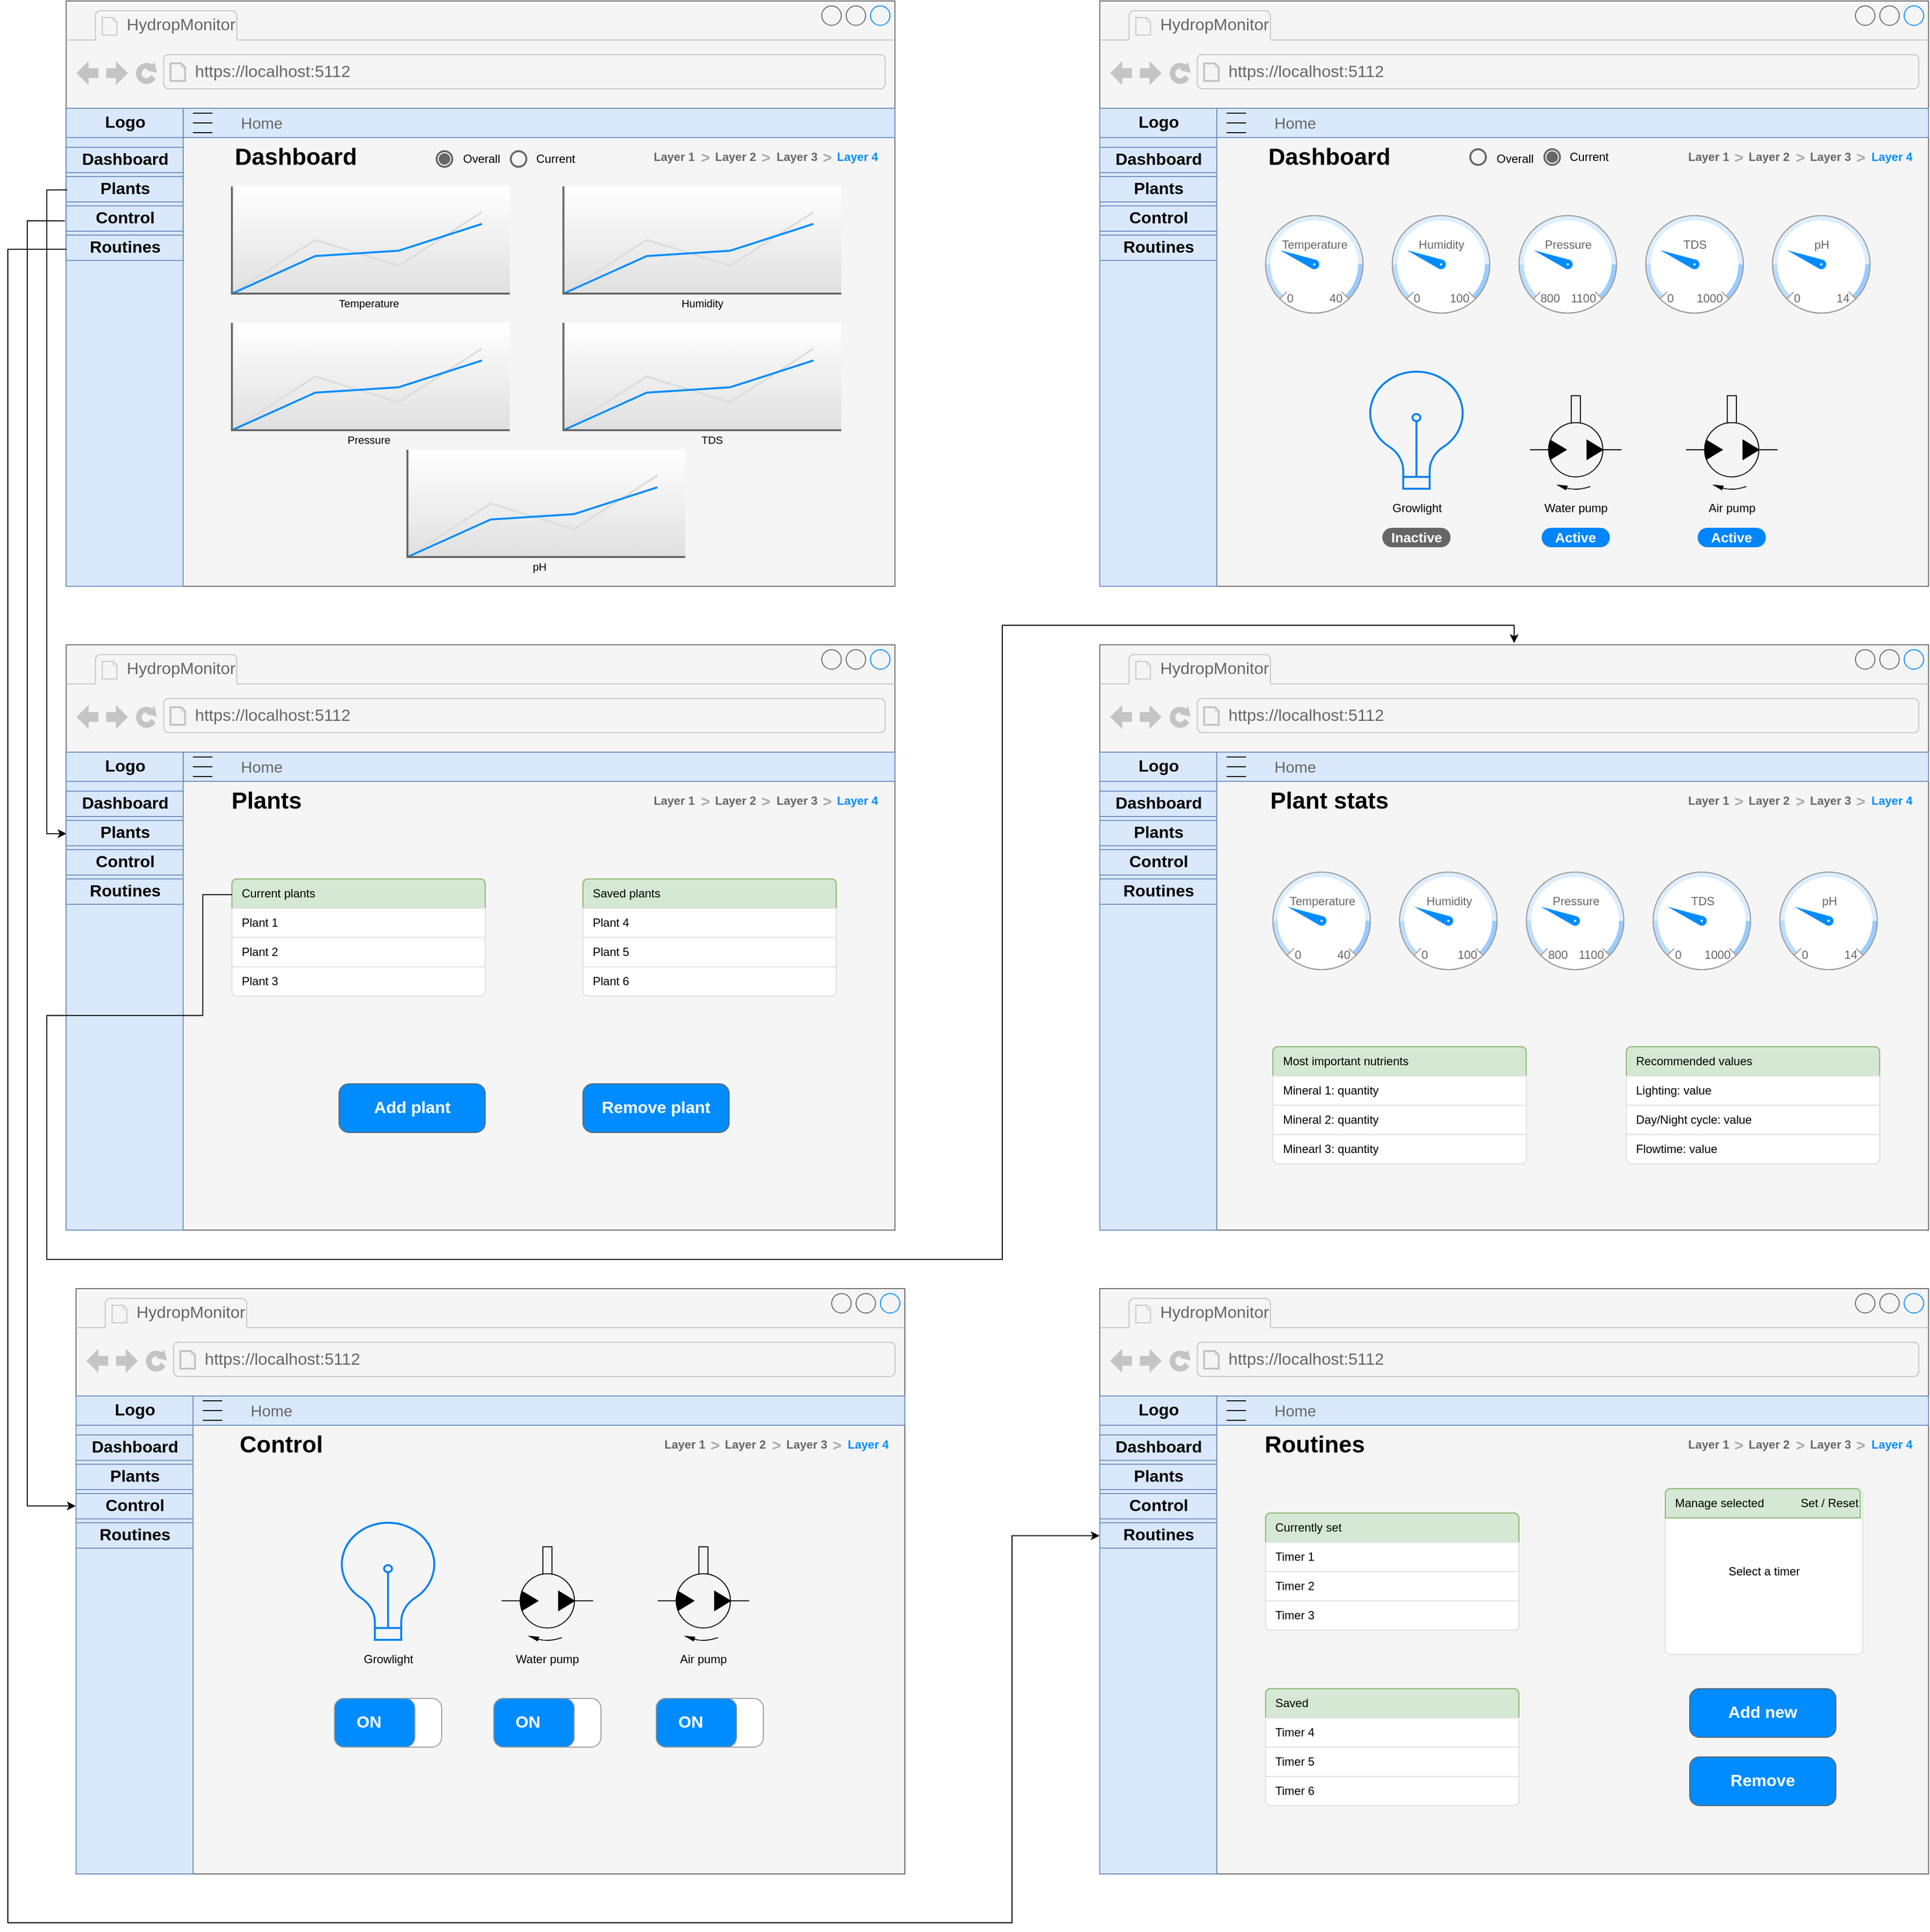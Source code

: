<mxfile>
    <diagram id="olq2KsDwaB0JdybVpQtt" name="Page-1">
        <mxGraphModel dx="2134" dy="618" grid="1" gridSize="10" guides="1" tooltips="1" connect="1" arrows="1" fold="1" page="1" pageScale="1" pageWidth="850" pageHeight="1100" math="0" shadow="0">
            <root>
                <mxCell id="0"/>
                <mxCell id="1" parent="0"/>
                <mxCell id="3" value="" style="strokeWidth=1;shadow=0;dashed=0;align=center;html=1;shape=mxgraph.mockup.containers.browserWindow;rSize=0;strokeColor=#666666;strokeColor2=#008cff;strokeColor3=#c4c4c4;mainText=,;recursiveResize=0;perimeterSpacing=3;fillColor=#f5f5f5;fontColor=#333333;" parent="1" vertex="1">
                    <mxGeometry x="-340.14" width="850" height="600" as="geometry"/>
                </mxCell>
                <mxCell id="4" value="HydropMonitor" style="strokeWidth=1;shadow=0;dashed=0;align=center;html=1;shape=mxgraph.mockup.containers.anchor;fontSize=17;fontColor=#666666;align=left;" parent="3" vertex="1">
                    <mxGeometry x="60" y="12" width="110" height="26" as="geometry"/>
                </mxCell>
                <mxCell id="5" value="https://localhost:5112" style="strokeWidth=1;shadow=0;dashed=0;align=center;html=1;shape=mxgraph.mockup.containers.anchor;rSize=0;fontSize=17;fontColor=#666666;align=left;" parent="3" vertex="1">
                    <mxGeometry x="130" y="60" width="250" height="26" as="geometry"/>
                </mxCell>
                <mxCell id="39" value="Dashboard" style="text;strokeColor=none;fillColor=none;html=1;fontSize=24;fontStyle=1;verticalAlign=middle;align=center;" parent="3" vertex="1">
                    <mxGeometry x="120" y="140" width="230" height="40" as="geometry"/>
                </mxCell>
                <mxCell id="44" value="Pressure" style="text;html=1;align=center;verticalAlign=middle;resizable=0;points=[];autosize=1;strokeColor=none;fillColor=none;fontSize=11;" parent="3" vertex="1">
                    <mxGeometry x="280" y="440" width="60" height="20" as="geometry"/>
                </mxCell>
                <mxCell id="40" value="Temperature" style="text;html=1;align=center;verticalAlign=middle;resizable=0;points=[];autosize=1;strokeColor=none;fillColor=none;fontSize=11;" parent="3" vertex="1">
                    <mxGeometry x="270" y="300" width="80" height="20" as="geometry"/>
                </mxCell>
                <mxCell id="70" value="" style="rounded=0;whiteSpace=wrap;html=1;fontSize=16;strokeColor=#6c8ebf;strokeWidth=1;fillColor=#dae8fc;gradientDirection=south;" parent="3" vertex="1">
                    <mxGeometry x="120" y="110" width="730" height="30" as="geometry"/>
                </mxCell>
                <mxCell id="109" value="" style="strokeWidth=1;shadow=0;dashed=0;align=center;html=1;shape=mxgraph.mockup.containers.rrect;rSize=0;strokeColor=#6c8ebf;fillColor=#dae8fc;" parent="3" vertex="1">
                    <mxGeometry y="110" width="120" height="490" as="geometry"/>
                </mxCell>
                <mxCell id="110" value="Logo" style="strokeColor=#6c8ebf;fillColor=#dae8fc;strokeWidth=1;shadow=0;dashed=0;align=center;html=1;shape=mxgraph.mockup.containers.rrect;rSize=0;fontSize=17;fontStyle=1;resizeWidth=1;" parent="109" vertex="1">
                    <mxGeometry width="120" height="30" relative="1" as="geometry"/>
                </mxCell>
                <mxCell id="112" value="Control" style="strokeColor=#6c8ebf;fillColor=#dae8fc;strokeWidth=1;shadow=0;dashed=0;align=center;html=1;shape=mxgraph.mockup.containers.rrect;rSize=0;fontSize=17;fontStyle=1;resizeWidth=1;" parent="109" vertex="1">
                    <mxGeometry y="1" width="120" height="26" relative="1" as="geometry">
                        <mxPoint y="-390" as="offset"/>
                    </mxGeometry>
                </mxCell>
                <mxCell id="115" value="Plants" style="strokeColor=#6c8ebf;fillColor=#dae8fc;strokeWidth=1;shadow=0;dashed=0;align=center;html=1;shape=mxgraph.mockup.containers.rrect;rSize=0;fontSize=17;fontStyle=1;resizeWidth=1;" parent="109" vertex="1">
                    <mxGeometry y="70" width="120" height="26" as="geometry"/>
                </mxCell>
                <mxCell id="116" value="Routines" style="strokeColor=#6c8ebf;fillColor=#dae8fc;strokeWidth=1;shadow=0;dashed=0;align=center;html=1;shape=mxgraph.mockup.containers.rrect;rSize=0;fontSize=17;fontStyle=1;resizeWidth=1;" parent="109" vertex="1">
                    <mxGeometry y="130" width="120" height="26" as="geometry"/>
                </mxCell>
                <mxCell id="117" value="Dashboard" style="strokeColor=#6c8ebf;fillColor=#dae8fc;strokeWidth=1;shadow=0;dashed=0;align=center;html=1;shape=mxgraph.mockup.containers.rrect;rSize=0;fontSize=17;fontStyle=1;resizeWidth=1;" parent="109" vertex="1">
                    <mxGeometry y="40" width="120" height="26" as="geometry"/>
                </mxCell>
                <mxCell id="118" value="Home" style="text;html=1;align=center;verticalAlign=middle;resizable=0;points=[];autosize=1;strokeColor=none;fillColor=none;fontSize=16;fontColor=#666666;" parent="3" vertex="1">
                    <mxGeometry x="170" y="115" width="60" height="20" as="geometry"/>
                </mxCell>
                <mxCell id="122" value="" style="group" parent="3" vertex="1" connectable="0">
                    <mxGeometry x="130" y="115" width="20" height="20" as="geometry"/>
                </mxCell>
                <mxCell id="119" value="" style="endArrow=none;html=1;rounded=0;fontSize=16;fontColor=#666666;" parent="122" edge="1">
                    <mxGeometry width="50" height="50" relative="1" as="geometry">
                        <mxPoint y="10" as="sourcePoint"/>
                        <mxPoint x="20" y="10" as="targetPoint"/>
                    </mxGeometry>
                </mxCell>
                <mxCell id="120" value="" style="endArrow=none;html=1;rounded=0;fontSize=16;fontColor=#666666;" parent="122" edge="1">
                    <mxGeometry width="50" height="50" relative="1" as="geometry">
                        <mxPoint as="sourcePoint"/>
                        <mxPoint x="20" as="targetPoint"/>
                    </mxGeometry>
                </mxCell>
                <mxCell id="121" value="" style="endArrow=none;html=1;rounded=0;fontSize=16;fontColor=#666666;" parent="122" edge="1">
                    <mxGeometry width="50" height="50" relative="1" as="geometry">
                        <mxPoint y="20" as="sourcePoint"/>
                        <mxPoint x="20" y="20" as="targetPoint"/>
                    </mxGeometry>
                </mxCell>
                <mxCell id="61" value="" style="group" parent="3" vertex="1" connectable="0">
                    <mxGeometry x="600" y="150" width="235" height="20" as="geometry"/>
                </mxCell>
                <mxCell id="54" value="Layer 1" style="strokeWidth=1;shadow=0;dashed=0;align=center;html=1;shape=mxgraph.mockup.navigation.anchor;fontSize=12;fontColor=#666666;fontStyle=1;fillColor=default;gradientColor=#E0E0E0;gradientDirection=south;" parent="61" vertex="1">
                    <mxGeometry width="47" height="20" as="geometry"/>
                </mxCell>
                <mxCell id="55" value="&amp;gt;" style="strokeWidth=1;shadow=0;dashed=0;align=center;html=1;shape=mxgraph.mockup.navigation.anchor;fontSize=16;fontColor=#aaaaaa;fontStyle=1;fillColor=default;gradientColor=#E0E0E0;gradientDirection=south;" parent="61" vertex="1">
                    <mxGeometry x="47" width="15.667" height="20" as="geometry"/>
                </mxCell>
                <mxCell id="56" value="Layer 2" style="strokeWidth=1;shadow=0;dashed=0;align=center;html=1;shape=mxgraph.mockup.navigation.anchor;fontSize=12;fontColor=#666666;fontStyle=1;fillColor=default;gradientColor=#E0E0E0;gradientDirection=south;" parent="61" vertex="1">
                    <mxGeometry x="62.667" width="47" height="20" as="geometry"/>
                </mxCell>
                <mxCell id="57" value="&amp;gt;" style="strokeWidth=1;shadow=0;dashed=0;align=center;html=1;shape=mxgraph.mockup.navigation.anchor;fontSize=16;fontColor=#aaaaaa;fontStyle=1;fillColor=default;gradientColor=#E0E0E0;gradientDirection=south;" parent="61" vertex="1">
                    <mxGeometry x="109.667" width="15.667" height="20" as="geometry"/>
                </mxCell>
                <mxCell id="58" value="Layer 3" style="strokeWidth=1;shadow=0;dashed=0;align=center;html=1;shape=mxgraph.mockup.navigation.anchor;fontSize=12;fontColor=#666666;fontStyle=1;fillColor=default;gradientColor=#E0E0E0;gradientDirection=south;" parent="61" vertex="1">
                    <mxGeometry x="125.333" width="47" height="20" as="geometry"/>
                </mxCell>
                <mxCell id="59" value="&amp;gt;" style="strokeWidth=1;shadow=0;dashed=0;align=center;html=1;shape=mxgraph.mockup.navigation.anchor;fontSize=16;fontColor=#aaaaaa;fontStyle=1;fillColor=default;gradientColor=#E0E0E0;gradientDirection=south;" parent="61" vertex="1">
                    <mxGeometry x="172.333" width="15.667" height="20" as="geometry"/>
                </mxCell>
                <mxCell id="60" value="Layer 4" style="strokeWidth=1;shadow=0;dashed=0;align=center;html=1;shape=mxgraph.mockup.navigation.anchor;fontSize=12;fontColor=#008cff;fontStyle=1;fillColor=default;gradientColor=#E0E0E0;gradientDirection=south;" parent="61" vertex="1">
                    <mxGeometry x="188" width="47" height="20" as="geometry"/>
                </mxCell>
                <mxCell id="135" value="" style="verticalLabelPosition=bottom;shadow=0;dashed=0;align=center;html=1;verticalAlign=top;strokeWidth=1;shape=mxgraph.mockup.graphics.lineChart;strokeColor=none;strokeColor2=#666666;strokeColor3=#008cff;strokeColor4=#dddddd;fontSize=11;fillColor=default;perimeterSpacing=12;gradientColor=#E0E0E0;gradientDirection=south;" parent="3" vertex="1">
                    <mxGeometry x="510" y="190" width="285" height="110" as="geometry"/>
                </mxCell>
                <mxCell id="138" value="Humidity" style="text;html=1;align=center;verticalAlign=middle;resizable=0;points=[];autosize=1;strokeColor=none;fillColor=none;fontSize=11;" parent="3" vertex="1">
                    <mxGeometry x="622.5" y="300" width="60" height="20" as="geometry"/>
                </mxCell>
                <mxCell id="139" value="TDS" style="text;html=1;align=center;verticalAlign=middle;resizable=0;points=[];autosize=1;strokeColor=none;fillColor=none;fontSize=11;" parent="3" vertex="1">
                    <mxGeometry x="642.5" y="440" width="40" height="20" as="geometry"/>
                </mxCell>
                <mxCell id="140" value="pH" style="text;html=1;align=center;verticalAlign=middle;resizable=0;points=[];autosize=1;strokeColor=none;fillColor=none;fontSize=11;" parent="3" vertex="1">
                    <mxGeometry x="470" y="570" width="30" height="20" as="geometry"/>
                </mxCell>
                <mxCell id="142" value="" style="verticalLabelPosition=bottom;shadow=0;dashed=0;align=center;html=1;verticalAlign=top;strokeWidth=1;shape=mxgraph.mockup.graphics.lineChart;strokeColor=none;strokeColor2=#666666;strokeColor3=#008cff;strokeColor4=#dddddd;fontSize=11;fillColor=default;perimeterSpacing=12;gradientColor=#E0E0E0;gradientDirection=south;" parent="3" vertex="1">
                    <mxGeometry x="170" y="190" width="285" height="110" as="geometry"/>
                </mxCell>
                <mxCell id="143" value="" style="verticalLabelPosition=bottom;shadow=0;dashed=0;align=center;html=1;verticalAlign=top;strokeWidth=1;shape=mxgraph.mockup.graphics.lineChart;strokeColor=none;strokeColor2=#666666;strokeColor3=#008cff;strokeColor4=#dddddd;fontSize=11;fillColor=default;perimeterSpacing=12;gradientColor=#E0E0E0;gradientDirection=south;" parent="3" vertex="1">
                    <mxGeometry x="170" y="330" width="285" height="110" as="geometry"/>
                </mxCell>
                <mxCell id="144" value="" style="verticalLabelPosition=bottom;shadow=0;dashed=0;align=center;html=1;verticalAlign=top;strokeWidth=1;shape=mxgraph.mockup.graphics.lineChart;strokeColor=none;strokeColor2=#666666;strokeColor3=#008cff;strokeColor4=#dddddd;fontSize=11;fillColor=default;perimeterSpacing=12;gradientColor=#E0E0E0;gradientDirection=south;" parent="3" vertex="1">
                    <mxGeometry x="510" y="330" width="285" height="110" as="geometry"/>
                </mxCell>
                <mxCell id="145" value="" style="verticalLabelPosition=bottom;shadow=0;dashed=0;align=center;html=1;verticalAlign=top;strokeWidth=1;shape=mxgraph.mockup.graphics.lineChart;strokeColor=none;strokeColor2=#666666;strokeColor3=#008cff;strokeColor4=#dddddd;fontSize=11;fillColor=default;perimeterSpacing=12;gradientColor=#E0E0E0;gradientDirection=south;" parent="3" vertex="1">
                    <mxGeometry x="350" y="460" width="285" height="110" as="geometry"/>
                </mxCell>
                <mxCell id="419" value="" style="dashed=0;labelPosition=right;align=left;shape=mxgraph.gmdl.radiobutton;strokeColor=#676767;fillColor=#676767;strokeWidth=2;aspect=fixed;sketch=0;" parent="3" vertex="1">
                    <mxGeometry x="380" y="154" width="16" height="16" as="geometry"/>
                </mxCell>
                <mxCell id="421" value="Overall" style="text;html=1;strokeColor=none;fillColor=none;align=center;verticalAlign=middle;whiteSpace=wrap;rounded=0;" parent="3" vertex="1">
                    <mxGeometry x="396" y="147" width="60" height="30" as="geometry"/>
                </mxCell>
                <mxCell id="422" value="" style="dashed=0;labelPosition=right;align=left;shape=mxgraph.gmdl.radiobutton;strokeColor=#666666;fillColor=none;strokeWidth=2;aspect=fixed;sketch=0;" parent="3" vertex="1">
                    <mxGeometry x="456" y="154" width="16" height="16" as="geometry"/>
                </mxCell>
                <mxCell id="420" value="Current" style="text;html=1;strokeColor=none;fillColor=none;align=center;verticalAlign=middle;whiteSpace=wrap;rounded=0;" parent="3" vertex="1">
                    <mxGeometry x="472" y="147" width="60" height="30" as="geometry"/>
                </mxCell>
                <mxCell id="146" value="" style="strokeWidth=1;shadow=0;dashed=0;align=center;html=1;shape=mxgraph.mockup.containers.browserWindow;rSize=0;strokeColor=#666666;strokeColor2=#008cff;strokeColor3=#c4c4c4;mainText=,;recursiveResize=0;perimeterSpacing=3;fillColor=#f5f5f5;fontColor=#333333;" parent="1" vertex="1">
                    <mxGeometry x="720.0" y="660" width="850" height="600" as="geometry"/>
                </mxCell>
                <mxCell id="147" value="HydropMonitor" style="strokeWidth=1;shadow=0;dashed=0;align=center;html=1;shape=mxgraph.mockup.containers.anchor;fontSize=17;fontColor=#666666;align=left;" parent="146" vertex="1">
                    <mxGeometry x="60" y="12" width="110" height="26" as="geometry"/>
                </mxCell>
                <mxCell id="148" value="https://localhost:5112" style="strokeWidth=1;shadow=0;dashed=0;align=center;html=1;shape=mxgraph.mockup.containers.anchor;rSize=0;fontSize=17;fontColor=#666666;align=left;" parent="146" vertex="1">
                    <mxGeometry x="130" y="60" width="250" height="26" as="geometry"/>
                </mxCell>
                <mxCell id="149" value="Plant stats" style="text;strokeColor=none;fillColor=none;html=1;fontSize=24;fontStyle=1;verticalAlign=middle;align=center;" parent="146" vertex="1">
                    <mxGeometry x="120" y="140" width="230" height="40" as="geometry"/>
                </mxCell>
                <mxCell id="152" value="" style="rounded=0;whiteSpace=wrap;html=1;fontSize=16;strokeColor=#6c8ebf;strokeWidth=1;fillColor=#dae8fc;gradientDirection=south;" parent="146" vertex="1">
                    <mxGeometry x="120" y="110" width="730" height="30" as="geometry"/>
                </mxCell>
                <mxCell id="153" value="" style="strokeWidth=1;shadow=0;dashed=0;align=center;html=1;shape=mxgraph.mockup.containers.rrect;rSize=0;strokeColor=#6c8ebf;fillColor=#dae8fc;" parent="146" vertex="1">
                    <mxGeometry y="110" width="120" height="490" as="geometry"/>
                </mxCell>
                <mxCell id="154" value="Logo" style="strokeColor=#6c8ebf;fillColor=#dae8fc;strokeWidth=1;shadow=0;dashed=0;align=center;html=1;shape=mxgraph.mockup.containers.rrect;rSize=0;fontSize=17;fontStyle=1;resizeWidth=1;" parent="153" vertex="1">
                    <mxGeometry width="120" height="30" relative="1" as="geometry"/>
                </mxCell>
                <mxCell id="156" value="Control" style="strokeColor=#6c8ebf;fillColor=#dae8fc;strokeWidth=1;shadow=0;dashed=0;align=center;html=1;shape=mxgraph.mockup.containers.rrect;rSize=0;fontSize=17;fontStyle=1;resizeWidth=1;" parent="153" vertex="1">
                    <mxGeometry y="1" width="120" height="26" relative="1" as="geometry">
                        <mxPoint y="-390" as="offset"/>
                    </mxGeometry>
                </mxCell>
                <mxCell id="159" value="Plants" style="strokeColor=#6c8ebf;fillColor=#dae8fc;strokeWidth=1;shadow=0;dashed=0;align=center;html=1;shape=mxgraph.mockup.containers.rrect;rSize=0;fontSize=17;fontStyle=1;resizeWidth=1;" parent="153" vertex="1">
                    <mxGeometry y="70" width="120" height="26" as="geometry"/>
                </mxCell>
                <mxCell id="160" value="Routines" style="strokeColor=#6c8ebf;fillColor=#dae8fc;strokeWidth=1;shadow=0;dashed=0;align=center;html=1;shape=mxgraph.mockup.containers.rrect;rSize=0;fontSize=17;fontStyle=1;resizeWidth=1;" parent="153" vertex="1">
                    <mxGeometry y="130" width="120" height="26" as="geometry"/>
                </mxCell>
                <mxCell id="161" value="Dashboard" style="strokeColor=#6c8ebf;fillColor=#dae8fc;strokeWidth=1;shadow=0;dashed=0;align=center;html=1;shape=mxgraph.mockup.containers.rrect;rSize=0;fontSize=17;fontStyle=1;resizeWidth=1;" parent="153" vertex="1">
                    <mxGeometry y="40" width="120" height="26" as="geometry"/>
                </mxCell>
                <mxCell id="162" value="Home" style="text;html=1;align=center;verticalAlign=middle;resizable=0;points=[];autosize=1;strokeColor=none;fillColor=none;fontSize=16;fontColor=#666666;" parent="146" vertex="1">
                    <mxGeometry x="170" y="115" width="60" height="20" as="geometry"/>
                </mxCell>
                <mxCell id="163" value="" style="group" parent="146" vertex="1" connectable="0">
                    <mxGeometry x="130" y="115" width="20" height="20" as="geometry"/>
                </mxCell>
                <mxCell id="164" value="" style="endArrow=none;html=1;rounded=0;fontSize=16;fontColor=#666666;" parent="163" edge="1">
                    <mxGeometry width="50" height="50" relative="1" as="geometry">
                        <mxPoint y="10" as="sourcePoint"/>
                        <mxPoint x="20" y="10" as="targetPoint"/>
                    </mxGeometry>
                </mxCell>
                <mxCell id="165" value="" style="endArrow=none;html=1;rounded=0;fontSize=16;fontColor=#666666;" parent="163" edge="1">
                    <mxGeometry width="50" height="50" relative="1" as="geometry">
                        <mxPoint as="sourcePoint"/>
                        <mxPoint x="20" as="targetPoint"/>
                    </mxGeometry>
                </mxCell>
                <mxCell id="166" value="" style="endArrow=none;html=1;rounded=0;fontSize=16;fontColor=#666666;" parent="163" edge="1">
                    <mxGeometry width="50" height="50" relative="1" as="geometry">
                        <mxPoint y="20" as="sourcePoint"/>
                        <mxPoint x="20" y="20" as="targetPoint"/>
                    </mxGeometry>
                </mxCell>
                <mxCell id="167" value="" style="group" parent="146" vertex="1" connectable="0">
                    <mxGeometry x="600" y="150" width="235" height="20" as="geometry"/>
                </mxCell>
                <mxCell id="168" value="Layer 1" style="strokeWidth=1;shadow=0;dashed=0;align=center;html=1;shape=mxgraph.mockup.navigation.anchor;fontSize=12;fontColor=#666666;fontStyle=1;fillColor=default;gradientColor=#E0E0E0;gradientDirection=south;" parent="167" vertex="1">
                    <mxGeometry width="47" height="20" as="geometry"/>
                </mxCell>
                <mxCell id="169" value="&amp;gt;" style="strokeWidth=1;shadow=0;dashed=0;align=center;html=1;shape=mxgraph.mockup.navigation.anchor;fontSize=16;fontColor=#aaaaaa;fontStyle=1;fillColor=default;gradientColor=#E0E0E0;gradientDirection=south;" parent="167" vertex="1">
                    <mxGeometry x="47" width="15.667" height="20" as="geometry"/>
                </mxCell>
                <mxCell id="170" value="Layer 2" style="strokeWidth=1;shadow=0;dashed=0;align=center;html=1;shape=mxgraph.mockup.navigation.anchor;fontSize=12;fontColor=#666666;fontStyle=1;fillColor=default;gradientColor=#E0E0E0;gradientDirection=south;" parent="167" vertex="1">
                    <mxGeometry x="62.667" width="47" height="20" as="geometry"/>
                </mxCell>
                <mxCell id="171" value="&amp;gt;" style="strokeWidth=1;shadow=0;dashed=0;align=center;html=1;shape=mxgraph.mockup.navigation.anchor;fontSize=16;fontColor=#aaaaaa;fontStyle=1;fillColor=default;gradientColor=#E0E0E0;gradientDirection=south;" parent="167" vertex="1">
                    <mxGeometry x="109.667" width="15.667" height="20" as="geometry"/>
                </mxCell>
                <mxCell id="172" value="Layer 3" style="strokeWidth=1;shadow=0;dashed=0;align=center;html=1;shape=mxgraph.mockup.navigation.anchor;fontSize=12;fontColor=#666666;fontStyle=1;fillColor=default;gradientColor=#E0E0E0;gradientDirection=south;" parent="167" vertex="1">
                    <mxGeometry x="125.333" width="47" height="20" as="geometry"/>
                </mxCell>
                <mxCell id="173" value="&amp;gt;" style="strokeWidth=1;shadow=0;dashed=0;align=center;html=1;shape=mxgraph.mockup.navigation.anchor;fontSize=16;fontColor=#aaaaaa;fontStyle=1;fillColor=default;gradientColor=#E0E0E0;gradientDirection=south;" parent="167" vertex="1">
                    <mxGeometry x="172.333" width="15.667" height="20" as="geometry"/>
                </mxCell>
                <mxCell id="174" value="Layer 4" style="strokeWidth=1;shadow=0;dashed=0;align=center;html=1;shape=mxgraph.mockup.navigation.anchor;fontSize=12;fontColor=#008cff;fontStyle=1;fillColor=default;gradientColor=#E0E0E0;gradientDirection=south;" parent="167" vertex="1">
                    <mxGeometry x="188" width="47" height="20" as="geometry"/>
                </mxCell>
                <mxCell id="184" value="" style="verticalLabelPosition=bottom;shadow=0;dashed=0;align=center;html=1;verticalAlign=top;strokeWidth=1;shape=mxgraph.mockup.graphics.gauge;fillColor=#ffffff;strokeColor=#999999;gaugePos=25;scaleColors=#bbddff,#ddeeff,#99ccff;gaugeLabels=,,;needleColor=#008cff;" parent="146" vertex="1">
                    <mxGeometry x="177.5" y="233" width="100" height="100" as="geometry"/>
                </mxCell>
                <mxCell id="185" value="Temperature" style="strokeWidth=1;shadow=0;dashed=0;align=center;html=1;shape=mxgraph.mockup.graphics.anchor;fontColor=#666666;fillColor=none;" parent="184" vertex="1">
                    <mxGeometry x="25" y="20" width="50" height="20" as="geometry"/>
                </mxCell>
                <mxCell id="186" value="0" style="strokeWidth=1;shadow=0;dashed=0;align=center;html=1;shape=mxgraph.mockup.graphics.anchor;align=left;fontColor=#666666;fillColor=none;" parent="184" vertex="1">
                    <mxGeometry x="20" y="75" width="50" height="20" as="geometry"/>
                </mxCell>
                <mxCell id="187" value="40" style="strokeWidth=1;shadow=0;dashed=0;align=center;html=1;shape=mxgraph.mockup.graphics.anchor;align=right;fontColor=#666666;fillColor=none;" parent="184" vertex="1">
                    <mxGeometry x="30" y="75" width="50" height="20" as="geometry"/>
                </mxCell>
                <mxCell id="192" value="" style="verticalLabelPosition=bottom;shadow=0;dashed=0;align=center;html=1;verticalAlign=top;strokeWidth=1;shape=mxgraph.mockup.graphics.gauge;fillColor=#ffffff;strokeColor=#999999;gaugePos=25;scaleColors=#bbddff,#ddeeff,#99ccff;gaugeLabels=,,;needleColor=#008cff;" parent="146" vertex="1">
                    <mxGeometry x="437.5" y="233" width="100" height="100" as="geometry"/>
                </mxCell>
                <mxCell id="193" value="Pressure" style="strokeWidth=1;shadow=0;dashed=0;align=center;html=1;shape=mxgraph.mockup.graphics.anchor;fontColor=#666666;fillColor=none;" parent="192" vertex="1">
                    <mxGeometry x="25" y="20" width="50" height="20" as="geometry"/>
                </mxCell>
                <mxCell id="194" value="800" style="strokeWidth=1;shadow=0;dashed=0;align=center;html=1;shape=mxgraph.mockup.graphics.anchor;align=left;fontColor=#666666;fillColor=none;" parent="192" vertex="1">
                    <mxGeometry x="20" y="75" width="50" height="20" as="geometry"/>
                </mxCell>
                <mxCell id="195" value="1100" style="strokeWidth=1;shadow=0;dashed=0;align=center;html=1;shape=mxgraph.mockup.graphics.anchor;align=right;fontColor=#666666;fillColor=none;" parent="192" vertex="1">
                    <mxGeometry x="30" y="75" width="50" height="20" as="geometry"/>
                </mxCell>
                <mxCell id="188" value="" style="verticalLabelPosition=bottom;shadow=0;dashed=0;align=center;html=1;verticalAlign=top;strokeWidth=1;shape=mxgraph.mockup.graphics.gauge;fillColor=#ffffff;strokeColor=#999999;gaugePos=25;scaleColors=#bbddff,#ddeeff,#99ccff;gaugeLabels=,,;needleColor=#008cff;" parent="146" vertex="1">
                    <mxGeometry x="307.5" y="233" width="100" height="100" as="geometry"/>
                </mxCell>
                <mxCell id="189" value="Humidity" style="strokeWidth=1;shadow=0;dashed=0;align=center;html=1;shape=mxgraph.mockup.graphics.anchor;fontColor=#666666;fillColor=none;" parent="188" vertex="1">
                    <mxGeometry x="25" y="20" width="50" height="20" as="geometry"/>
                </mxCell>
                <mxCell id="190" value="0" style="strokeWidth=1;shadow=0;dashed=0;align=center;html=1;shape=mxgraph.mockup.graphics.anchor;align=left;fontColor=#666666;fillColor=none;" parent="188" vertex="1">
                    <mxGeometry x="20" y="75" width="50" height="20" as="geometry"/>
                </mxCell>
                <mxCell id="191" value="100" style="strokeWidth=1;shadow=0;dashed=0;align=center;html=1;shape=mxgraph.mockup.graphics.anchor;align=right;fontColor=#666666;fillColor=none;" parent="188" vertex="1">
                    <mxGeometry x="30" y="75" width="50" height="20" as="geometry"/>
                </mxCell>
                <mxCell id="200" value="" style="verticalLabelPosition=bottom;shadow=0;dashed=0;align=center;html=1;verticalAlign=top;strokeWidth=1;shape=mxgraph.mockup.graphics.gauge;fillColor=#ffffff;strokeColor=#999999;gaugePos=25;scaleColors=#bbddff,#ddeeff,#99ccff;gaugeLabels=,,;needleColor=#008cff;" parent="146" vertex="1">
                    <mxGeometry x="567.5" y="233" width="100" height="100" as="geometry"/>
                </mxCell>
                <mxCell id="201" value="TDS" style="strokeWidth=1;shadow=0;dashed=0;align=center;html=1;shape=mxgraph.mockup.graphics.anchor;fontColor=#666666;fillColor=none;" parent="200" vertex="1">
                    <mxGeometry x="25" y="20" width="50" height="20" as="geometry"/>
                </mxCell>
                <mxCell id="202" value="0" style="strokeWidth=1;shadow=0;dashed=0;align=center;html=1;shape=mxgraph.mockup.graphics.anchor;align=left;fontColor=#666666;fillColor=none;" parent="200" vertex="1">
                    <mxGeometry x="20" y="75" width="50" height="20" as="geometry"/>
                </mxCell>
                <mxCell id="203" value="1000" style="strokeWidth=1;shadow=0;dashed=0;align=center;html=1;shape=mxgraph.mockup.graphics.anchor;align=right;fontColor=#666666;fillColor=none;" parent="200" vertex="1">
                    <mxGeometry x="30" y="75" width="50" height="20" as="geometry"/>
                </mxCell>
                <mxCell id="196" value="" style="verticalLabelPosition=bottom;shadow=0;dashed=0;align=center;html=1;verticalAlign=top;strokeWidth=1;shape=mxgraph.mockup.graphics.gauge;fillColor=#ffffff;strokeColor=#999999;gaugePos=25;scaleColors=#bbddff,#ddeeff,#99ccff;gaugeLabels=,,;needleColor=#008cff;" parent="146" vertex="1">
                    <mxGeometry x="697.5" y="233" width="100" height="100" as="geometry"/>
                </mxCell>
                <mxCell id="197" value="pH" style="strokeWidth=1;shadow=0;dashed=0;align=center;html=1;shape=mxgraph.mockup.graphics.anchor;fontColor=#666666;fillColor=none;" parent="196" vertex="1">
                    <mxGeometry x="25" y="20" width="50" height="20" as="geometry"/>
                </mxCell>
                <mxCell id="198" value="0" style="strokeWidth=1;shadow=0;dashed=0;align=center;html=1;shape=mxgraph.mockup.graphics.anchor;align=left;fontColor=#666666;fillColor=none;" parent="196" vertex="1">
                    <mxGeometry x="20" y="75" width="50" height="20" as="geometry"/>
                </mxCell>
                <mxCell id="199" value="14" style="strokeWidth=1;shadow=0;dashed=0;align=center;html=1;shape=mxgraph.mockup.graphics.anchor;align=right;fontColor=#666666;fillColor=none;" parent="196" vertex="1">
                    <mxGeometry x="30" y="75" width="50" height="20" as="geometry"/>
                </mxCell>
                <mxCell id="371" value="" style="html=1;shadow=0;dashed=0;shape=mxgraph.bootstrap.rrect;rSize=5;strokeColor=#DFDFDF;html=1;whiteSpace=wrap;fillColor=#FFFFFF;fontColor=#000000;" parent="146" vertex="1">
                    <mxGeometry x="177.5" y="412" width="259.842" height="120" as="geometry"/>
                </mxCell>
                <mxCell id="372" value="&lt;span style=&quot;text-align: center&quot;&gt;Most important nutrients&lt;/span&gt;" style="html=1;shadow=0;dashed=0;shape=mxgraph.bootstrap.topButton;strokeColor=#82b366;fillColor=#d5e8d4;rSize=5;perimeter=none;whiteSpace=wrap;resizeWidth=1;align=left;spacing=10;" parent="371" vertex="1">
                    <mxGeometry width="259.842" height="30" relative="1" as="geometry"/>
                </mxCell>
                <mxCell id="373" value="&lt;span&gt;Mineral 1: quantity&lt;/span&gt;" style="strokeColor=inherit;fillColor=inherit;gradientColor=inherit;fontColor=inherit;html=1;shadow=0;dashed=0;perimeter=none;whiteSpace=wrap;resizeWidth=1;align=left;spacing=10;" parent="371" vertex="1">
                    <mxGeometry width="259.842" height="30" relative="1" as="geometry">
                        <mxPoint y="30" as="offset"/>
                    </mxGeometry>
                </mxCell>
                <mxCell id="374" value="&lt;span&gt;Mineral 2&lt;/span&gt;: quantity" style="strokeColor=inherit;fillColor=inherit;gradientColor=inherit;fontColor=inherit;html=1;shadow=0;dashed=0;perimeter=none;whiteSpace=wrap;resizeWidth=1;align=left;spacing=10;" parent="371" vertex="1">
                    <mxGeometry width="259.842" height="30" relative="1" as="geometry">
                        <mxPoint y="60" as="offset"/>
                    </mxGeometry>
                </mxCell>
                <mxCell id="375" value="&lt;span&gt;Minearl 3&lt;/span&gt;: quantity" style="strokeColor=inherit;fillColor=inherit;gradientColor=inherit;fontColor=inherit;html=1;shadow=0;dashed=0;shape=mxgraph.bootstrap.bottomButton;rSize=5;perimeter=none;whiteSpace=wrap;resizeWidth=1;resizeHeight=0;align=left;spacing=10;" parent="371" vertex="1">
                    <mxGeometry y="1" width="259.842" height="30" relative="1" as="geometry">
                        <mxPoint y="-30" as="offset"/>
                    </mxGeometry>
                </mxCell>
                <mxCell id="376" value="" style="html=1;shadow=0;dashed=0;shape=mxgraph.bootstrap.rrect;rSize=5;strokeColor=#DFDFDF;html=1;whiteSpace=wrap;fillColor=#FFFFFF;fontColor=#000000;" parent="146" vertex="1">
                    <mxGeometry x="540" y="412" width="259.842" height="120" as="geometry"/>
                </mxCell>
                <mxCell id="377" value="&lt;span style=&quot;text-align: center&quot;&gt;Recommended values&lt;/span&gt;" style="html=1;shadow=0;dashed=0;shape=mxgraph.bootstrap.topButton;strokeColor=#82b366;fillColor=#d5e8d4;rSize=5;perimeter=none;whiteSpace=wrap;resizeWidth=1;align=left;spacing=10;" parent="376" vertex="1">
                    <mxGeometry width="259.842" height="30" relative="1" as="geometry"/>
                </mxCell>
                <mxCell id="378" value="&lt;span&gt;Lighting: value&lt;/span&gt;" style="strokeColor=inherit;fillColor=inherit;gradientColor=inherit;fontColor=inherit;html=1;shadow=0;dashed=0;perimeter=none;whiteSpace=wrap;resizeWidth=1;align=left;spacing=10;" parent="376" vertex="1">
                    <mxGeometry width="259.842" height="30" relative="1" as="geometry">
                        <mxPoint y="30" as="offset"/>
                    </mxGeometry>
                </mxCell>
                <mxCell id="379" value="&lt;span&gt;Day/Night cycle: value&lt;/span&gt;" style="strokeColor=inherit;fillColor=inherit;gradientColor=inherit;fontColor=inherit;html=1;shadow=0;dashed=0;perimeter=none;whiteSpace=wrap;resizeWidth=1;align=left;spacing=10;" parent="376" vertex="1">
                    <mxGeometry width="259.842" height="30" relative="1" as="geometry">
                        <mxPoint y="60" as="offset"/>
                    </mxGeometry>
                </mxCell>
                <mxCell id="380" value="&lt;span&gt;Flowtime: value&lt;/span&gt;" style="strokeColor=inherit;fillColor=inherit;gradientColor=inherit;fontColor=inherit;html=1;shadow=0;dashed=0;shape=mxgraph.bootstrap.bottomButton;rSize=5;perimeter=none;whiteSpace=wrap;resizeWidth=1;resizeHeight=0;align=left;spacing=10;" parent="376" vertex="1">
                    <mxGeometry y="1" width="259.842" height="30" relative="1" as="geometry">
                        <mxPoint y="-30" as="offset"/>
                    </mxGeometry>
                </mxCell>
                <mxCell id="183" style="edgeStyle=orthogonalEdgeStyle;html=1;rounded=0;entryX=0.003;entryY=0.523;entryDx=0;entryDy=0;entryPerimeter=0;exitX=0.009;exitY=0.526;exitDx=0;exitDy=0;exitPerimeter=0;" parent="1" source="115" target="291" edge="1">
                    <mxGeometry relative="1" as="geometry">
                        <mxPoint x="-338.14" y="960" as="targetPoint"/>
                        <Array as="points">
                            <mxPoint x="-360" y="194"/>
                            <mxPoint x="-360" y="854"/>
                        </Array>
                        <mxPoint x="-410" y="180" as="sourcePoint"/>
                    </mxGeometry>
                </mxCell>
                <mxCell id="212" value="" style="strokeWidth=1;shadow=0;dashed=0;align=center;html=1;shape=mxgraph.mockup.containers.browserWindow;rSize=0;strokeColor=#666666;strokeColor2=#008cff;strokeColor3=#c4c4c4;mainText=,;recursiveResize=0;perimeterSpacing=3;fillColor=#f5f5f5;fontColor=#333333;" parent="1" vertex="1">
                    <mxGeometry x="-330" y="1320" width="850" height="600" as="geometry"/>
                </mxCell>
                <mxCell id="213" value="HydropMonitor" style="strokeWidth=1;shadow=0;dashed=0;align=center;html=1;shape=mxgraph.mockup.containers.anchor;fontSize=17;fontColor=#666666;align=left;" parent="212" vertex="1">
                    <mxGeometry x="60" y="12" width="110" height="26" as="geometry"/>
                </mxCell>
                <mxCell id="214" value="https://localhost:5112" style="strokeWidth=1;shadow=0;dashed=0;align=center;html=1;shape=mxgraph.mockup.containers.anchor;rSize=0;fontSize=17;fontColor=#666666;align=left;" parent="212" vertex="1">
                    <mxGeometry x="130" y="60" width="250" height="26" as="geometry"/>
                </mxCell>
                <mxCell id="215" value="Control" style="text;strokeColor=none;fillColor=none;html=1;fontSize=24;fontStyle=1;verticalAlign=middle;align=center;" parent="212" vertex="1">
                    <mxGeometry x="120" y="140" width="180" height="40" as="geometry"/>
                </mxCell>
                <mxCell id="216" value="" style="rounded=0;whiteSpace=wrap;html=1;fontSize=16;strokeColor=#6c8ebf;strokeWidth=1;fillColor=#dae8fc;gradientDirection=south;" parent="212" vertex="1">
                    <mxGeometry x="120" y="110" width="730" height="30" as="geometry"/>
                </mxCell>
                <mxCell id="217" value="" style="strokeWidth=1;shadow=0;dashed=0;align=center;html=1;shape=mxgraph.mockup.containers.rrect;rSize=0;strokeColor=#6c8ebf;fillColor=#dae8fc;" parent="212" vertex="1">
                    <mxGeometry y="110" width="120" height="490" as="geometry"/>
                </mxCell>
                <mxCell id="218" value="Logo" style="strokeColor=#6c8ebf;fillColor=#dae8fc;strokeWidth=1;shadow=0;dashed=0;align=center;html=1;shape=mxgraph.mockup.containers.rrect;rSize=0;fontSize=17;fontStyle=1;resizeWidth=1;" parent="217" vertex="1">
                    <mxGeometry width="120" height="30" relative="1" as="geometry"/>
                </mxCell>
                <mxCell id="220" value="Control" style="strokeColor=#6c8ebf;fillColor=#dae8fc;strokeWidth=1;shadow=0;dashed=0;align=center;html=1;shape=mxgraph.mockup.containers.rrect;rSize=0;fontSize=17;fontStyle=1;resizeWidth=1;" parent="217" vertex="1">
                    <mxGeometry y="1" width="120" height="26" relative="1" as="geometry">
                        <mxPoint y="-390" as="offset"/>
                    </mxGeometry>
                </mxCell>
                <mxCell id="223" value="Plants" style="strokeColor=#6c8ebf;fillColor=#dae8fc;strokeWidth=1;shadow=0;dashed=0;align=center;html=1;shape=mxgraph.mockup.containers.rrect;rSize=0;fontSize=17;fontStyle=1;resizeWidth=1;" parent="217" vertex="1">
                    <mxGeometry y="70" width="120" height="26" as="geometry"/>
                </mxCell>
                <mxCell id="224" value="Routines" style="strokeColor=#6c8ebf;fillColor=#dae8fc;strokeWidth=1;shadow=0;dashed=0;align=center;html=1;shape=mxgraph.mockup.containers.rrect;rSize=0;fontSize=17;fontStyle=1;resizeWidth=1;" parent="217" vertex="1">
                    <mxGeometry y="130" width="120" height="26" as="geometry"/>
                </mxCell>
                <mxCell id="225" value="Dashboard" style="strokeColor=#6c8ebf;fillColor=#dae8fc;strokeWidth=1;shadow=0;dashed=0;align=center;html=1;shape=mxgraph.mockup.containers.rrect;rSize=0;fontSize=17;fontStyle=1;resizeWidth=1;" parent="217" vertex="1">
                    <mxGeometry y="40" width="120" height="26" as="geometry"/>
                </mxCell>
                <mxCell id="226" value="Home" style="text;html=1;align=center;verticalAlign=middle;resizable=0;points=[];autosize=1;strokeColor=none;fillColor=none;fontSize=16;fontColor=#666666;" parent="212" vertex="1">
                    <mxGeometry x="170" y="115" width="60" height="20" as="geometry"/>
                </mxCell>
                <mxCell id="227" value="" style="group" parent="212" vertex="1" connectable="0">
                    <mxGeometry x="130" y="115" width="20" height="20" as="geometry"/>
                </mxCell>
                <mxCell id="228" value="" style="endArrow=none;html=1;rounded=0;fontSize=16;fontColor=#666666;" parent="227" edge="1">
                    <mxGeometry width="50" height="50" relative="1" as="geometry">
                        <mxPoint y="10" as="sourcePoint"/>
                        <mxPoint x="20" y="10" as="targetPoint"/>
                    </mxGeometry>
                </mxCell>
                <mxCell id="229" value="" style="endArrow=none;html=1;rounded=0;fontSize=16;fontColor=#666666;" parent="227" edge="1">
                    <mxGeometry width="50" height="50" relative="1" as="geometry">
                        <mxPoint as="sourcePoint"/>
                        <mxPoint x="20" as="targetPoint"/>
                    </mxGeometry>
                </mxCell>
                <mxCell id="230" value="" style="endArrow=none;html=1;rounded=0;fontSize=16;fontColor=#666666;" parent="227" edge="1">
                    <mxGeometry width="50" height="50" relative="1" as="geometry">
                        <mxPoint y="20" as="sourcePoint"/>
                        <mxPoint x="20" y="20" as="targetPoint"/>
                    </mxGeometry>
                </mxCell>
                <mxCell id="231" value="" style="group" parent="212" vertex="1" connectable="0">
                    <mxGeometry x="600" y="150" width="235" height="20" as="geometry"/>
                </mxCell>
                <mxCell id="232" value="Layer 1" style="strokeWidth=1;shadow=0;dashed=0;align=center;html=1;shape=mxgraph.mockup.navigation.anchor;fontSize=12;fontColor=#666666;fontStyle=1;fillColor=default;gradientColor=#E0E0E0;gradientDirection=south;" parent="231" vertex="1">
                    <mxGeometry width="47" height="20" as="geometry"/>
                </mxCell>
                <mxCell id="233" value="&amp;gt;" style="strokeWidth=1;shadow=0;dashed=0;align=center;html=1;shape=mxgraph.mockup.navigation.anchor;fontSize=16;fontColor=#aaaaaa;fontStyle=1;fillColor=default;gradientColor=#E0E0E0;gradientDirection=south;" parent="231" vertex="1">
                    <mxGeometry x="47" width="15.667" height="20" as="geometry"/>
                </mxCell>
                <mxCell id="234" value="Layer 2" style="strokeWidth=1;shadow=0;dashed=0;align=center;html=1;shape=mxgraph.mockup.navigation.anchor;fontSize=12;fontColor=#666666;fontStyle=1;fillColor=default;gradientColor=#E0E0E0;gradientDirection=south;" parent="231" vertex="1">
                    <mxGeometry x="62.667" width="47" height="20" as="geometry"/>
                </mxCell>
                <mxCell id="235" value="&amp;gt;" style="strokeWidth=1;shadow=0;dashed=0;align=center;html=1;shape=mxgraph.mockup.navigation.anchor;fontSize=16;fontColor=#aaaaaa;fontStyle=1;fillColor=default;gradientColor=#E0E0E0;gradientDirection=south;" parent="231" vertex="1">
                    <mxGeometry x="109.667" width="15.667" height="20" as="geometry"/>
                </mxCell>
                <mxCell id="236" value="Layer 3" style="strokeWidth=1;shadow=0;dashed=0;align=center;html=1;shape=mxgraph.mockup.navigation.anchor;fontSize=12;fontColor=#666666;fontStyle=1;fillColor=default;gradientColor=#E0E0E0;gradientDirection=south;" parent="231" vertex="1">
                    <mxGeometry x="125.333" width="47" height="20" as="geometry"/>
                </mxCell>
                <mxCell id="237" value="&amp;gt;" style="strokeWidth=1;shadow=0;dashed=0;align=center;html=1;shape=mxgraph.mockup.navigation.anchor;fontSize=16;fontColor=#aaaaaa;fontStyle=1;fillColor=default;gradientColor=#E0E0E0;gradientDirection=south;" parent="231" vertex="1">
                    <mxGeometry x="172.333" width="15.667" height="20" as="geometry"/>
                </mxCell>
                <mxCell id="238" value="Layer 4" style="strokeWidth=1;shadow=0;dashed=0;align=center;html=1;shape=mxgraph.mockup.navigation.anchor;fontSize=12;fontColor=#008cff;fontStyle=1;fillColor=default;gradientColor=#E0E0E0;gradientDirection=south;" parent="231" vertex="1">
                    <mxGeometry x="188" width="47" height="20" as="geometry"/>
                </mxCell>
                <mxCell id="269" value="" style="html=1;verticalLabelPosition=bottom;align=center;labelBackgroundColor=#ffffff;verticalAlign=top;strokeWidth=2;strokeColor=#0080F0;shadow=0;dashed=0;shape=mxgraph.ios7.icons.lightbulb;fillColor=none;" parent="212" vertex="1">
                    <mxGeometry x="268.6" y="240" width="102.8" height="120" as="geometry"/>
                </mxCell>
                <mxCell id="270" value="ON" style="strokeWidth=1;shadow=0;dashed=0;align=center;html=1;shape=mxgraph.mockup.buttons.onOffButton;gradientColor=none;strokeColor=#999999;buttonState=on;fillColor2=#008cff;fontColor=#ffffff;fontSize=17;mainText=;spacingRight=40;fontStyle=1;" parent="212" vertex="1">
                    <mxGeometry x="265" y="420" width="110" height="50" as="geometry"/>
                </mxCell>
                <mxCell id="271" value="" style="verticalLabelPosition=bottom;aspect=fixed;html=1;verticalAlign=top;strokeColor=#000000;fillColor=#000000;align=center;outlineConnect=0;shape=mxgraph.fluid_power.x11260;points=[[0.57,0,0],[0.57,1,0]];rotation=90;" parent="212" vertex="1">
                    <mxGeometry x="435" y="266.06" width="96.84" height="93.94" as="geometry"/>
                </mxCell>
                <mxCell id="272" value="ON" style="strokeWidth=1;shadow=0;dashed=0;align=center;html=1;shape=mxgraph.mockup.buttons.onOffButton;gradientColor=none;strokeColor=#999999;buttonState=on;fillColor2=#008cff;fontColor=#ffffff;fontSize=17;mainText=;spacingRight=40;fontStyle=1;" parent="212" vertex="1">
                    <mxGeometry x="428.42" y="420" width="110" height="50" as="geometry"/>
                </mxCell>
                <mxCell id="273" value="ON" style="strokeWidth=1;shadow=0;dashed=0;align=center;html=1;shape=mxgraph.mockup.buttons.onOffButton;gradientColor=none;strokeColor=#999999;buttonState=on;fillColor2=#008cff;fontColor=#ffffff;fontSize=17;mainText=;spacingRight=40;fontStyle=1;" parent="212" vertex="1">
                    <mxGeometry x="595" y="420" width="110" height="50" as="geometry"/>
                </mxCell>
                <mxCell id="275" value="" style="verticalLabelPosition=bottom;aspect=fixed;html=1;verticalAlign=top;strokeColor=#000000;fillColor=#000000;align=center;outlineConnect=0;shape=mxgraph.fluid_power.x11260;points=[[0.57,0,0],[0.57,1,0]];rotation=90;" parent="212" vertex="1">
                    <mxGeometry x="595" y="266.06" width="96.84" height="93.94" as="geometry"/>
                </mxCell>
                <mxCell id="276" value="Growlight&lt;br&gt;" style="text;html=1;align=center;verticalAlign=middle;resizable=0;points=[];autosize=1;strokeColor=none;fillColor=none;" parent="212" vertex="1">
                    <mxGeometry x="285" y="370" width="70" height="20" as="geometry"/>
                </mxCell>
                <mxCell id="277" value="Water pump" style="text;html=1;align=center;verticalAlign=middle;resizable=0;points=[];autosize=1;strokeColor=none;fillColor=none;" parent="212" vertex="1">
                    <mxGeometry x="443.42" y="370" width="80" height="20" as="geometry"/>
                </mxCell>
                <mxCell id="279" value="Air pump" style="text;html=1;align=center;verticalAlign=middle;resizable=0;points=[];autosize=1;strokeColor=none;fillColor=none;" parent="212" vertex="1">
                    <mxGeometry x="613.42" y="370" width="60" height="20" as="geometry"/>
                </mxCell>
                <mxCell id="267" style="edgeStyle=orthogonalEdgeStyle;rounded=0;html=1;entryX=-0.003;entryY=0.491;entryDx=0;entryDy=0;entryPerimeter=0;exitX=-0.011;exitY=0.59;exitDx=0;exitDy=0;exitPerimeter=0;" parent="1" source="112" target="220" edge="1">
                    <mxGeometry relative="1" as="geometry">
                        <Array as="points">
                            <mxPoint x="-380" y="225"/>
                            <mxPoint x="-380" y="1543"/>
                        </Array>
                    </mxGeometry>
                </mxCell>
                <mxCell id="280" value="" style="strokeWidth=1;shadow=0;dashed=0;align=center;html=1;shape=mxgraph.mockup.containers.browserWindow;rSize=0;strokeColor=#666666;strokeColor2=#008cff;strokeColor3=#c4c4c4;mainText=,;recursiveResize=0;perimeterSpacing=3;fillColor=#f5f5f5;fontColor=#333333;" parent="1" vertex="1">
                    <mxGeometry x="-340.14" y="660" width="850" height="600" as="geometry"/>
                </mxCell>
                <mxCell id="281" value="HydropMonitor" style="strokeWidth=1;shadow=0;dashed=0;align=center;html=1;shape=mxgraph.mockup.containers.anchor;fontSize=17;fontColor=#666666;align=left;" parent="280" vertex="1">
                    <mxGeometry x="60" y="12" width="110" height="26" as="geometry"/>
                </mxCell>
                <mxCell id="282" value="https://localhost:5112" style="strokeWidth=1;shadow=0;dashed=0;align=center;html=1;shape=mxgraph.mockup.containers.anchor;rSize=0;fontSize=17;fontColor=#666666;align=left;" parent="280" vertex="1">
                    <mxGeometry x="130" y="60" width="250" height="26" as="geometry"/>
                </mxCell>
                <mxCell id="283" value="Plants" style="text;strokeColor=none;fillColor=none;html=1;fontSize=24;fontStyle=1;verticalAlign=middle;align=center;" parent="280" vertex="1">
                    <mxGeometry x="120" y="140" width="170" height="40" as="geometry"/>
                </mxCell>
                <mxCell id="284" value="" style="rounded=0;whiteSpace=wrap;html=1;fontSize=16;strokeColor=#6c8ebf;strokeWidth=1;fillColor=#dae8fc;gradientDirection=south;" parent="280" vertex="1">
                    <mxGeometry x="120" y="110" width="730" height="30" as="geometry"/>
                </mxCell>
                <mxCell id="285" value="" style="strokeWidth=1;shadow=0;dashed=0;align=center;html=1;shape=mxgraph.mockup.containers.rrect;rSize=0;strokeColor=#6c8ebf;fillColor=#dae8fc;" parent="280" vertex="1">
                    <mxGeometry y="110" width="120" height="490" as="geometry"/>
                </mxCell>
                <mxCell id="286" value="Logo" style="strokeColor=#6c8ebf;fillColor=#dae8fc;strokeWidth=1;shadow=0;dashed=0;align=center;html=1;shape=mxgraph.mockup.containers.rrect;rSize=0;fontSize=17;fontStyle=1;resizeWidth=1;" parent="285" vertex="1">
                    <mxGeometry width="120" height="30" relative="1" as="geometry"/>
                </mxCell>
                <mxCell id="288" value="Control" style="strokeColor=#6c8ebf;fillColor=#dae8fc;strokeWidth=1;shadow=0;dashed=0;align=center;html=1;shape=mxgraph.mockup.containers.rrect;rSize=0;fontSize=17;fontStyle=1;resizeWidth=1;" parent="285" vertex="1">
                    <mxGeometry y="1" width="120" height="26" relative="1" as="geometry">
                        <mxPoint y="-390" as="offset"/>
                    </mxGeometry>
                </mxCell>
                <mxCell id="291" value="Plants" style="strokeColor=#6c8ebf;fillColor=#dae8fc;strokeWidth=1;shadow=0;dashed=0;align=center;html=1;shape=mxgraph.mockup.containers.rrect;rSize=0;fontSize=17;fontStyle=1;resizeWidth=1;" parent="285" vertex="1">
                    <mxGeometry y="70" width="120" height="26" as="geometry"/>
                </mxCell>
                <mxCell id="292" value="Routines" style="strokeColor=#6c8ebf;fillColor=#dae8fc;strokeWidth=1;shadow=0;dashed=0;align=center;html=1;shape=mxgraph.mockup.containers.rrect;rSize=0;fontSize=17;fontStyle=1;resizeWidth=1;" parent="285" vertex="1">
                    <mxGeometry y="130" width="120" height="26" as="geometry"/>
                </mxCell>
                <mxCell id="293" value="Dashboard" style="strokeColor=#6c8ebf;fillColor=#dae8fc;strokeWidth=1;shadow=0;dashed=0;align=center;html=1;shape=mxgraph.mockup.containers.rrect;rSize=0;fontSize=17;fontStyle=1;resizeWidth=1;" parent="285" vertex="1">
                    <mxGeometry y="40" width="120" height="26" as="geometry"/>
                </mxCell>
                <mxCell id="294" value="Home" style="text;html=1;align=center;verticalAlign=middle;resizable=0;points=[];autosize=1;strokeColor=none;fillColor=none;fontSize=16;fontColor=#666666;" parent="280" vertex="1">
                    <mxGeometry x="170" y="115" width="60" height="20" as="geometry"/>
                </mxCell>
                <mxCell id="295" value="" style="group" parent="280" vertex="1" connectable="0">
                    <mxGeometry x="130" y="115" width="20" height="20" as="geometry"/>
                </mxCell>
                <mxCell id="296" value="" style="endArrow=none;html=1;rounded=0;fontSize=16;fontColor=#666666;" parent="295" edge="1">
                    <mxGeometry width="50" height="50" relative="1" as="geometry">
                        <mxPoint y="10" as="sourcePoint"/>
                        <mxPoint x="20" y="10" as="targetPoint"/>
                    </mxGeometry>
                </mxCell>
                <mxCell id="297" value="" style="endArrow=none;html=1;rounded=0;fontSize=16;fontColor=#666666;" parent="295" edge="1">
                    <mxGeometry width="50" height="50" relative="1" as="geometry">
                        <mxPoint as="sourcePoint"/>
                        <mxPoint x="20" as="targetPoint"/>
                    </mxGeometry>
                </mxCell>
                <mxCell id="298" value="" style="endArrow=none;html=1;rounded=0;fontSize=16;fontColor=#666666;" parent="295" edge="1">
                    <mxGeometry width="50" height="50" relative="1" as="geometry">
                        <mxPoint y="20" as="sourcePoint"/>
                        <mxPoint x="20" y="20" as="targetPoint"/>
                    </mxGeometry>
                </mxCell>
                <mxCell id="299" value="" style="group" parent="280" vertex="1" connectable="0">
                    <mxGeometry x="600" y="150" width="235" height="20" as="geometry"/>
                </mxCell>
                <mxCell id="300" value="Layer 1" style="strokeWidth=1;shadow=0;dashed=0;align=center;html=1;shape=mxgraph.mockup.navigation.anchor;fontSize=12;fontColor=#666666;fontStyle=1;fillColor=default;gradientColor=#E0E0E0;gradientDirection=south;" parent="299" vertex="1">
                    <mxGeometry width="47" height="20" as="geometry"/>
                </mxCell>
                <mxCell id="301" value="&amp;gt;" style="strokeWidth=1;shadow=0;dashed=0;align=center;html=1;shape=mxgraph.mockup.navigation.anchor;fontSize=16;fontColor=#aaaaaa;fontStyle=1;fillColor=default;gradientColor=#E0E0E0;gradientDirection=south;" parent="299" vertex="1">
                    <mxGeometry x="47" width="15.667" height="20" as="geometry"/>
                </mxCell>
                <mxCell id="302" value="Layer 2" style="strokeWidth=1;shadow=0;dashed=0;align=center;html=1;shape=mxgraph.mockup.navigation.anchor;fontSize=12;fontColor=#666666;fontStyle=1;fillColor=default;gradientColor=#E0E0E0;gradientDirection=south;" parent="299" vertex="1">
                    <mxGeometry x="62.667" width="47" height="20" as="geometry"/>
                </mxCell>
                <mxCell id="303" value="&amp;gt;" style="strokeWidth=1;shadow=0;dashed=0;align=center;html=1;shape=mxgraph.mockup.navigation.anchor;fontSize=16;fontColor=#aaaaaa;fontStyle=1;fillColor=default;gradientColor=#E0E0E0;gradientDirection=south;" parent="299" vertex="1">
                    <mxGeometry x="109.667" width="15.667" height="20" as="geometry"/>
                </mxCell>
                <mxCell id="304" value="Layer 3" style="strokeWidth=1;shadow=0;dashed=0;align=center;html=1;shape=mxgraph.mockup.navigation.anchor;fontSize=12;fontColor=#666666;fontStyle=1;fillColor=default;gradientColor=#E0E0E0;gradientDirection=south;" parent="299" vertex="1">
                    <mxGeometry x="125.333" width="47" height="20" as="geometry"/>
                </mxCell>
                <mxCell id="305" value="&amp;gt;" style="strokeWidth=1;shadow=0;dashed=0;align=center;html=1;shape=mxgraph.mockup.navigation.anchor;fontSize=16;fontColor=#aaaaaa;fontStyle=1;fillColor=default;gradientColor=#E0E0E0;gradientDirection=south;" parent="299" vertex="1">
                    <mxGeometry x="172.333" width="15.667" height="20" as="geometry"/>
                </mxCell>
                <mxCell id="306" value="Layer 4" style="strokeWidth=1;shadow=0;dashed=0;align=center;html=1;shape=mxgraph.mockup.navigation.anchor;fontSize=12;fontColor=#008cff;fontStyle=1;fillColor=default;gradientColor=#E0E0E0;gradientDirection=south;" parent="299" vertex="1">
                    <mxGeometry x="188" width="47" height="20" as="geometry"/>
                </mxCell>
                <mxCell id="340" value="Add plant" style="strokeWidth=1;shadow=0;dashed=0;align=center;html=1;shape=mxgraph.mockup.buttons.button;strokeColor=#666666;fontColor=#ffffff;mainText=;buttonStyle=round;fontSize=17;fontStyle=1;fillColor=#008cff;whiteSpace=wrap;" parent="280" vertex="1">
                    <mxGeometry x="279.84" y="450" width="150" height="50" as="geometry"/>
                </mxCell>
                <mxCell id="341" value="Remove plant" style="strokeWidth=1;shadow=0;dashed=0;align=center;html=1;shape=mxgraph.mockup.buttons.button;strokeColor=#666666;fontColor=#ffffff;mainText=;buttonStyle=round;fontSize=17;fontStyle=1;fillColor=#008cff;whiteSpace=wrap;" parent="280" vertex="1">
                    <mxGeometry x="530" y="450" width="150" height="50" as="geometry"/>
                </mxCell>
                <mxCell id="381" value="" style="html=1;shadow=0;dashed=0;shape=mxgraph.bootstrap.rrect;rSize=5;strokeColor=#DFDFDF;html=1;whiteSpace=wrap;fillColor=#FFFFFF;fontColor=#000000;" parent="280" vertex="1">
                    <mxGeometry x="170" y="240" width="259.842" height="120" as="geometry"/>
                </mxCell>
                <mxCell id="382" value="Current plants" style="html=1;shadow=0;dashed=0;shape=mxgraph.bootstrap.topButton;strokeColor=#82b366;fillColor=#d5e8d4;rSize=5;perimeter=none;whiteSpace=wrap;resizeWidth=1;align=left;spacing=10;" parent="381" vertex="1">
                    <mxGeometry width="259.842" height="30" relative="1" as="geometry"/>
                </mxCell>
                <mxCell id="383" value="Plant 1" style="strokeColor=inherit;fillColor=inherit;gradientColor=inherit;fontColor=inherit;html=1;shadow=0;dashed=0;perimeter=none;whiteSpace=wrap;resizeWidth=1;align=left;spacing=10;" parent="381" vertex="1">
                    <mxGeometry width="259.842" height="30" relative="1" as="geometry">
                        <mxPoint y="30" as="offset"/>
                    </mxGeometry>
                </mxCell>
                <mxCell id="384" value="Plant 2" style="strokeColor=inherit;fillColor=inherit;gradientColor=inherit;fontColor=inherit;html=1;shadow=0;dashed=0;perimeter=none;whiteSpace=wrap;resizeWidth=1;align=left;spacing=10;" parent="381" vertex="1">
                    <mxGeometry width="259.842" height="30" relative="1" as="geometry">
                        <mxPoint y="60" as="offset"/>
                    </mxGeometry>
                </mxCell>
                <mxCell id="385" value="Plant 3" style="strokeColor=inherit;fillColor=inherit;gradientColor=inherit;fontColor=inherit;html=1;shadow=0;dashed=0;shape=mxgraph.bootstrap.bottomButton;rSize=5;perimeter=none;whiteSpace=wrap;resizeWidth=1;resizeHeight=0;align=left;spacing=10;" parent="381" vertex="1">
                    <mxGeometry y="1" width="259.842" height="30" relative="1" as="geometry">
                        <mxPoint y="-30" as="offset"/>
                    </mxGeometry>
                </mxCell>
                <mxCell id="404" value="" style="html=1;shadow=0;dashed=0;shape=mxgraph.bootstrap.rrect;rSize=5;strokeColor=#DFDFDF;html=1;whiteSpace=wrap;fillColor=#FFFFFF;fontColor=#000000;" parent="280" vertex="1">
                    <mxGeometry x="530" y="240" width="259.842" height="120" as="geometry"/>
                </mxCell>
                <mxCell id="405" value="Saved plants" style="html=1;shadow=0;dashed=0;shape=mxgraph.bootstrap.topButton;strokeColor=#82b366;fillColor=#d5e8d4;rSize=5;perimeter=none;whiteSpace=wrap;resizeWidth=1;align=left;spacing=10;" parent="404" vertex="1">
                    <mxGeometry width="259.842" height="30" relative="1" as="geometry"/>
                </mxCell>
                <mxCell id="406" value="Plant 4" style="strokeColor=inherit;fillColor=inherit;gradientColor=inherit;fontColor=inherit;html=1;shadow=0;dashed=0;perimeter=none;whiteSpace=wrap;resizeWidth=1;align=left;spacing=10;" parent="404" vertex="1">
                    <mxGeometry width="259.842" height="30" relative="1" as="geometry">
                        <mxPoint y="30" as="offset"/>
                    </mxGeometry>
                </mxCell>
                <mxCell id="407" value="Plant 5" style="strokeColor=inherit;fillColor=inherit;gradientColor=inherit;fontColor=inherit;html=1;shadow=0;dashed=0;perimeter=none;whiteSpace=wrap;resizeWidth=1;align=left;spacing=10;" parent="404" vertex="1">
                    <mxGeometry width="259.842" height="30" relative="1" as="geometry">
                        <mxPoint y="60" as="offset"/>
                    </mxGeometry>
                </mxCell>
                <mxCell id="408" value="Plant 6" style="strokeColor=inherit;fillColor=inherit;gradientColor=inherit;fontColor=inherit;html=1;shadow=0;dashed=0;shape=mxgraph.bootstrap.bottomButton;rSize=5;perimeter=none;whiteSpace=wrap;resizeWidth=1;resizeHeight=0;align=left;spacing=10;" parent="404" vertex="1">
                    <mxGeometry y="1" width="259.842" height="30" relative="1" as="geometry">
                        <mxPoint y="-30" as="offset"/>
                    </mxGeometry>
                </mxCell>
                <mxCell id="342" style="edgeStyle=orthogonalEdgeStyle;rounded=0;html=1;exitX=0.001;exitY=0.538;exitDx=0;exitDy=0;exitPerimeter=0;entryX=0.5;entryY=0.002;entryDx=0;entryDy=0;entryPerimeter=0;" parent="1" source="382" target="146" edge="1">
                    <mxGeometry relative="1" as="geometry">
                        <mxPoint x="-170.14" y="936" as="sourcePoint"/>
                        <Array as="points">
                            <mxPoint x="-200" y="916"/>
                            <mxPoint x="-200" y="1040"/>
                            <mxPoint x="-360" y="1040"/>
                            <mxPoint x="-360" y="1290"/>
                            <mxPoint x="620" y="1290"/>
                            <mxPoint x="620" y="640"/>
                            <mxPoint x="1145" y="640"/>
                        </Array>
                    </mxGeometry>
                </mxCell>
                <mxCell id="343" style="edgeStyle=orthogonalEdgeStyle;rounded=0;html=1;entryX=-0.002;entryY=0.511;entryDx=0;entryDy=0;entryPerimeter=0;exitX=0.003;exitY=0.558;exitDx=0;exitDy=0;exitPerimeter=0;" parent="1" source="116" target="356" edge="1">
                    <mxGeometry relative="1" as="geometry">
                        <mxPoint x="-460.14" y="2760" as="targetPoint"/>
                        <Array as="points">
                            <mxPoint x="-400" y="255"/>
                            <mxPoint x="-400" y="1970"/>
                            <mxPoint x="630" y="1970"/>
                            <mxPoint x="630" y="1573"/>
                        </Array>
                    </mxGeometry>
                </mxCell>
                <mxCell id="344" value="" style="strokeWidth=1;shadow=0;dashed=0;align=center;html=1;shape=mxgraph.mockup.containers.browserWindow;rSize=0;strokeColor=#666666;strokeColor2=#008cff;strokeColor3=#c4c4c4;mainText=,;recursiveResize=0;perimeterSpacing=3;fillColor=#f5f5f5;fontColor=#333333;" parent="1" vertex="1">
                    <mxGeometry x="720.0" y="1320" width="850" height="600" as="geometry"/>
                </mxCell>
                <mxCell id="345" value="HydropMonitor" style="strokeWidth=1;shadow=0;dashed=0;align=center;html=1;shape=mxgraph.mockup.containers.anchor;fontSize=17;fontColor=#666666;align=left;" parent="344" vertex="1">
                    <mxGeometry x="60" y="12" width="110" height="26" as="geometry"/>
                </mxCell>
                <mxCell id="346" value="https://localhost:5112" style="strokeWidth=1;shadow=0;dashed=0;align=center;html=1;shape=mxgraph.mockup.containers.anchor;rSize=0;fontSize=17;fontColor=#666666;align=left;" parent="344" vertex="1">
                    <mxGeometry x="130" y="60" width="250" height="26" as="geometry"/>
                </mxCell>
                <mxCell id="347" value="Routines" style="text;strokeColor=none;fillColor=none;html=1;fontSize=24;fontStyle=1;verticalAlign=middle;align=center;" parent="344" vertex="1">
                    <mxGeometry x="120" y="140" width="200" height="40" as="geometry"/>
                </mxCell>
                <mxCell id="348" value="" style="rounded=0;whiteSpace=wrap;html=1;fontSize=16;strokeColor=#6c8ebf;strokeWidth=1;fillColor=#dae8fc;gradientDirection=south;" parent="344" vertex="1">
                    <mxGeometry x="120" y="110" width="730" height="30" as="geometry"/>
                </mxCell>
                <mxCell id="349" value="" style="strokeWidth=1;shadow=0;dashed=0;align=center;html=1;shape=mxgraph.mockup.containers.rrect;rSize=0;strokeColor=#6c8ebf;fillColor=#dae8fc;" parent="344" vertex="1">
                    <mxGeometry y="110" width="120" height="490" as="geometry"/>
                </mxCell>
                <mxCell id="350" value="Logo" style="strokeColor=#6c8ebf;fillColor=#dae8fc;strokeWidth=1;shadow=0;dashed=0;align=center;html=1;shape=mxgraph.mockup.containers.rrect;rSize=0;fontSize=17;fontStyle=1;resizeWidth=1;" parent="349" vertex="1">
                    <mxGeometry width="120" height="30" relative="1" as="geometry"/>
                </mxCell>
                <mxCell id="352" value="Control" style="strokeColor=#6c8ebf;fillColor=#dae8fc;strokeWidth=1;shadow=0;dashed=0;align=center;html=1;shape=mxgraph.mockup.containers.rrect;rSize=0;fontSize=17;fontStyle=1;resizeWidth=1;" parent="349" vertex="1">
                    <mxGeometry y="1" width="120" height="26" relative="1" as="geometry">
                        <mxPoint y="-390" as="offset"/>
                    </mxGeometry>
                </mxCell>
                <mxCell id="355" value="Plants" style="strokeColor=#6c8ebf;fillColor=#dae8fc;strokeWidth=1;shadow=0;dashed=0;align=center;html=1;shape=mxgraph.mockup.containers.rrect;rSize=0;fontSize=17;fontStyle=1;resizeWidth=1;" parent="349" vertex="1">
                    <mxGeometry y="70" width="120" height="26" as="geometry"/>
                </mxCell>
                <mxCell id="356" value="Routines" style="strokeColor=#6c8ebf;fillColor=#dae8fc;strokeWidth=1;shadow=0;dashed=0;align=center;html=1;shape=mxgraph.mockup.containers.rrect;rSize=0;fontSize=17;fontStyle=1;resizeWidth=1;" parent="349" vertex="1">
                    <mxGeometry y="130" width="120" height="26" as="geometry"/>
                </mxCell>
                <mxCell id="357" value="Dashboard" style="strokeColor=#6c8ebf;fillColor=#dae8fc;strokeWidth=1;shadow=0;dashed=0;align=center;html=1;shape=mxgraph.mockup.containers.rrect;rSize=0;fontSize=17;fontStyle=1;resizeWidth=1;" parent="349" vertex="1">
                    <mxGeometry y="40" width="120" height="26" as="geometry"/>
                </mxCell>
                <mxCell id="358" value="Home" style="text;html=1;align=center;verticalAlign=middle;resizable=0;points=[];autosize=1;strokeColor=none;fillColor=none;fontSize=16;fontColor=#666666;" parent="344" vertex="1">
                    <mxGeometry x="170" y="115" width="60" height="20" as="geometry"/>
                </mxCell>
                <mxCell id="359" value="" style="group" parent="344" vertex="1" connectable="0">
                    <mxGeometry x="130" y="115" width="20" height="20" as="geometry"/>
                </mxCell>
                <mxCell id="360" value="" style="endArrow=none;html=1;rounded=0;fontSize=16;fontColor=#666666;" parent="359" edge="1">
                    <mxGeometry width="50" height="50" relative="1" as="geometry">
                        <mxPoint y="10" as="sourcePoint"/>
                        <mxPoint x="20" y="10" as="targetPoint"/>
                    </mxGeometry>
                </mxCell>
                <mxCell id="361" value="" style="endArrow=none;html=1;rounded=0;fontSize=16;fontColor=#666666;" parent="359" edge="1">
                    <mxGeometry width="50" height="50" relative="1" as="geometry">
                        <mxPoint as="sourcePoint"/>
                        <mxPoint x="20" as="targetPoint"/>
                    </mxGeometry>
                </mxCell>
                <mxCell id="362" value="" style="endArrow=none;html=1;rounded=0;fontSize=16;fontColor=#666666;" parent="359" edge="1">
                    <mxGeometry width="50" height="50" relative="1" as="geometry">
                        <mxPoint y="20" as="sourcePoint"/>
                        <mxPoint x="20" y="20" as="targetPoint"/>
                    </mxGeometry>
                </mxCell>
                <mxCell id="363" value="" style="group" parent="344" vertex="1" connectable="0">
                    <mxGeometry x="600" y="150" width="235" height="20" as="geometry"/>
                </mxCell>
                <mxCell id="364" value="Layer 1" style="strokeWidth=1;shadow=0;dashed=0;align=center;html=1;shape=mxgraph.mockup.navigation.anchor;fontSize=12;fontColor=#666666;fontStyle=1;fillColor=default;gradientColor=#E0E0E0;gradientDirection=south;" parent="363" vertex="1">
                    <mxGeometry width="47" height="20" as="geometry"/>
                </mxCell>
                <mxCell id="365" value="&amp;gt;" style="strokeWidth=1;shadow=0;dashed=0;align=center;html=1;shape=mxgraph.mockup.navigation.anchor;fontSize=16;fontColor=#aaaaaa;fontStyle=1;fillColor=default;gradientColor=#E0E0E0;gradientDirection=south;" parent="363" vertex="1">
                    <mxGeometry x="47" width="15.667" height="20" as="geometry"/>
                </mxCell>
                <mxCell id="366" value="Layer 2" style="strokeWidth=1;shadow=0;dashed=0;align=center;html=1;shape=mxgraph.mockup.navigation.anchor;fontSize=12;fontColor=#666666;fontStyle=1;fillColor=default;gradientColor=#E0E0E0;gradientDirection=south;" parent="363" vertex="1">
                    <mxGeometry x="62.667" width="47" height="20" as="geometry"/>
                </mxCell>
                <mxCell id="367" value="&amp;gt;" style="strokeWidth=1;shadow=0;dashed=0;align=center;html=1;shape=mxgraph.mockup.navigation.anchor;fontSize=16;fontColor=#aaaaaa;fontStyle=1;fillColor=default;gradientColor=#E0E0E0;gradientDirection=south;" parent="363" vertex="1">
                    <mxGeometry x="109.667" width="15.667" height="20" as="geometry"/>
                </mxCell>
                <mxCell id="368" value="Layer 3" style="strokeWidth=1;shadow=0;dashed=0;align=center;html=1;shape=mxgraph.mockup.navigation.anchor;fontSize=12;fontColor=#666666;fontStyle=1;fillColor=default;gradientColor=#E0E0E0;gradientDirection=south;" parent="363" vertex="1">
                    <mxGeometry x="125.333" width="47" height="20" as="geometry"/>
                </mxCell>
                <mxCell id="369" value="&amp;gt;" style="strokeWidth=1;shadow=0;dashed=0;align=center;html=1;shape=mxgraph.mockup.navigation.anchor;fontSize=16;fontColor=#aaaaaa;fontStyle=1;fillColor=default;gradientColor=#E0E0E0;gradientDirection=south;" parent="363" vertex="1">
                    <mxGeometry x="172.333" width="15.667" height="20" as="geometry"/>
                </mxCell>
                <mxCell id="370" value="Layer 4" style="strokeWidth=1;shadow=0;dashed=0;align=center;html=1;shape=mxgraph.mockup.navigation.anchor;fontSize=12;fontColor=#008cff;fontStyle=1;fillColor=default;gradientColor=#E0E0E0;gradientDirection=south;" parent="363" vertex="1">
                    <mxGeometry x="188" width="47" height="20" as="geometry"/>
                </mxCell>
                <mxCell id="386" value="&lt;meta charset=&quot;utf-8&quot;&gt;&lt;span style=&quot;color: rgb(0, 0, 0); font-family: helvetica; font-size: 12px; font-style: normal; letter-spacing: normal; text-align: left; text-indent: 0px; text-transform: none; word-spacing: 0px; background-color: rgb(248, 249, 250); display: inline; float: none;&quot;&gt;: quantity&lt;/span&gt;" style="html=1;shadow=0;dashed=0;shape=mxgraph.bootstrap.rrect;rSize=5;strokeColor=#DFDFDF;html=1;whiteSpace=wrap;fillColor=#FFFFFF;fontColor=#000000;fontStyle=1" parent="344" vertex="1">
                    <mxGeometry x="170" y="230" width="259.842" height="120" as="geometry"/>
                </mxCell>
                <mxCell id="387" value="Currently set" style="html=1;shadow=0;dashed=0;shape=mxgraph.bootstrap.topButton;strokeColor=#82b366;fillColor=#d5e8d4;rSize=5;perimeter=none;whiteSpace=wrap;resizeWidth=1;align=left;spacing=10;" parent="386" vertex="1">
                    <mxGeometry width="259.842" height="30" relative="1" as="geometry"/>
                </mxCell>
                <mxCell id="388" value="Timer 1" style="strokeColor=inherit;fillColor=inherit;gradientColor=inherit;fontColor=inherit;html=1;shadow=0;dashed=0;perimeter=none;whiteSpace=wrap;resizeWidth=1;align=left;spacing=10;" parent="386" vertex="1">
                    <mxGeometry width="259.842" height="30" relative="1" as="geometry">
                        <mxPoint y="30" as="offset"/>
                    </mxGeometry>
                </mxCell>
                <mxCell id="389" value="Timer 2" style="strokeColor=inherit;fillColor=inherit;gradientColor=inherit;fontColor=inherit;html=1;shadow=0;dashed=0;perimeter=none;whiteSpace=wrap;resizeWidth=1;align=left;spacing=10;" parent="386" vertex="1">
                    <mxGeometry width="259.842" height="30" relative="1" as="geometry">
                        <mxPoint y="60" as="offset"/>
                    </mxGeometry>
                </mxCell>
                <mxCell id="390" value="Timer 3" style="strokeColor=inherit;fillColor=inherit;gradientColor=inherit;fontColor=inherit;html=1;shadow=0;dashed=0;shape=mxgraph.bootstrap.bottomButton;rSize=5;perimeter=none;whiteSpace=wrap;resizeWidth=1;resizeHeight=0;align=left;spacing=10;" parent="386" vertex="1">
                    <mxGeometry y="1" width="259.842" height="30" relative="1" as="geometry">
                        <mxPoint y="-30" as="offset"/>
                    </mxGeometry>
                </mxCell>
                <mxCell id="391" value="&lt;meta charset=&quot;utf-8&quot;&gt;&lt;span style=&quot;color: rgb(0, 0, 0); font-family: helvetica; font-size: 12px; font-style: normal; letter-spacing: normal; text-align: left; text-indent: 0px; text-transform: none; word-spacing: 0px; background-color: rgb(248, 249, 250); display: inline; float: none;&quot;&gt;: quantity&lt;/span&gt;" style="html=1;shadow=0;dashed=0;shape=mxgraph.bootstrap.rrect;rSize=5;strokeColor=#DFDFDF;html=1;whiteSpace=wrap;fillColor=#FFFFFF;fontColor=#000000;fontStyle=1" parent="344" vertex="1">
                    <mxGeometry x="170" y="410" width="259.842" height="120" as="geometry"/>
                </mxCell>
                <mxCell id="392" value="Saved" style="html=1;shadow=0;dashed=0;shape=mxgraph.bootstrap.topButton;strokeColor=#82b366;fillColor=#d5e8d4;rSize=5;perimeter=none;whiteSpace=wrap;resizeWidth=1;align=left;spacing=10;" parent="391" vertex="1">
                    <mxGeometry width="259.842" height="30" relative="1" as="geometry"/>
                </mxCell>
                <mxCell id="393" value="Timer 4" style="strokeColor=inherit;fillColor=inherit;gradientColor=inherit;fontColor=inherit;html=1;shadow=0;dashed=0;perimeter=none;whiteSpace=wrap;resizeWidth=1;align=left;spacing=10;" parent="391" vertex="1">
                    <mxGeometry width="259.842" height="30" relative="1" as="geometry">
                        <mxPoint y="30" as="offset"/>
                    </mxGeometry>
                </mxCell>
                <mxCell id="394" value="Timer 5" style="strokeColor=inherit;fillColor=inherit;gradientColor=inherit;fontColor=inherit;html=1;shadow=0;dashed=0;perimeter=none;whiteSpace=wrap;resizeWidth=1;align=left;spacing=10;" parent="391" vertex="1">
                    <mxGeometry width="259.842" height="30" relative="1" as="geometry">
                        <mxPoint y="60" as="offset"/>
                    </mxGeometry>
                </mxCell>
                <mxCell id="395" value="Timer 6" style="strokeColor=inherit;fillColor=inherit;gradientColor=inherit;fontColor=inherit;html=1;shadow=0;dashed=0;shape=mxgraph.bootstrap.bottomButton;rSize=5;perimeter=none;whiteSpace=wrap;resizeWidth=1;resizeHeight=0;align=left;spacing=10;" parent="391" vertex="1">
                    <mxGeometry y="1" width="259.842" height="30" relative="1" as="geometry">
                        <mxPoint y="-30" as="offset"/>
                    </mxGeometry>
                </mxCell>
                <mxCell id="402" value="Add new" style="strokeWidth=1;shadow=0;dashed=0;align=center;html=1;shape=mxgraph.mockup.buttons.button;strokeColor=#666666;fontColor=#ffffff;mainText=;buttonStyle=round;fontSize=17;fontStyle=1;fillColor=#008cff;whiteSpace=wrap;" parent="344" vertex="1">
                    <mxGeometry x="605" y="410" width="150" height="50" as="geometry"/>
                </mxCell>
                <mxCell id="403" value="Remove" style="strokeWidth=1;shadow=0;dashed=0;align=center;html=1;shape=mxgraph.mockup.buttons.button;strokeColor=#666666;fontColor=#ffffff;mainText=;buttonStyle=round;fontSize=17;fontStyle=1;fillColor=#008cff;whiteSpace=wrap;" parent="344" vertex="1">
                    <mxGeometry x="605" y="480" width="150" height="50" as="geometry"/>
                </mxCell>
                <mxCell id="409" value="Select a timer" style="html=1;shadow=0;dashed=0;shape=mxgraph.bootstrap.rrect;rSize=5;strokeColor=#DFDFDF;html=1;whiteSpace=wrap;fillColor=#FFFFFF;fontColor=#000000;" parent="344" vertex="1">
                    <mxGeometry x="580" y="205" width="202.5" height="170" as="geometry"/>
                </mxCell>
                <mxCell id="410" value="Manage selected" style="html=1;shadow=0;dashed=0;shape=mxgraph.bootstrap.topButton;strokeColor=#82b366;fillColor=#d5e8d4;rSize=5;perimeter=none;whiteSpace=wrap;resizeWidth=1;align=left;spacing=10;" parent="409" vertex="1">
                    <mxGeometry width="200" height="30" relative="1" as="geometry"/>
                </mxCell>
                <mxCell id="601" value="Set / Reset" style="text;html=1;align=center;verticalAlign=middle;resizable=0;points=[];autosize=1;strokeColor=none;fillColor=none;" parent="409" vertex="1">
                    <mxGeometry x="132.5" y="5" width="70" height="20" as="geometry"/>
                </mxCell>
                <mxCell id="423" value="" style="strokeWidth=1;shadow=0;dashed=0;align=center;html=1;shape=mxgraph.mockup.containers.browserWindow;rSize=0;strokeColor=#666666;strokeColor2=#008cff;strokeColor3=#c4c4c4;mainText=,;recursiveResize=0;perimeterSpacing=3;fillColor=#f5f5f5;fontColor=#333333;" parent="1" vertex="1">
                    <mxGeometry x="720" width="850" height="600" as="geometry"/>
                </mxCell>
                <mxCell id="424" value="HydropMonitor" style="strokeWidth=1;shadow=0;dashed=0;align=center;html=1;shape=mxgraph.mockup.containers.anchor;fontSize=17;fontColor=#666666;align=left;" parent="423" vertex="1">
                    <mxGeometry x="60" y="12" width="110" height="26" as="geometry"/>
                </mxCell>
                <mxCell id="425" value="https://localhost:5112" style="strokeWidth=1;shadow=0;dashed=0;align=center;html=1;shape=mxgraph.mockup.containers.anchor;rSize=0;fontSize=17;fontColor=#666666;align=left;" parent="423" vertex="1">
                    <mxGeometry x="130" y="60" width="250" height="26" as="geometry"/>
                </mxCell>
                <mxCell id="426" value="Dashboard" style="text;strokeColor=none;fillColor=none;html=1;fontSize=24;fontStyle=1;verticalAlign=middle;align=center;" parent="423" vertex="1">
                    <mxGeometry x="120" y="140" width="230" height="40" as="geometry"/>
                </mxCell>
                <mxCell id="429" value="" style="rounded=0;whiteSpace=wrap;html=1;fontSize=16;strokeColor=#6c8ebf;strokeWidth=1;fillColor=#dae8fc;gradientDirection=south;" parent="423" vertex="1">
                    <mxGeometry x="120" y="110" width="730" height="30" as="geometry"/>
                </mxCell>
                <mxCell id="430" value="" style="strokeWidth=1;shadow=0;dashed=0;align=center;html=1;shape=mxgraph.mockup.containers.rrect;rSize=0;strokeColor=#6c8ebf;fillColor=#dae8fc;" parent="423" vertex="1">
                    <mxGeometry y="110" width="120" height="490" as="geometry"/>
                </mxCell>
                <mxCell id="431" value="Logo" style="strokeColor=#6c8ebf;fillColor=#dae8fc;strokeWidth=1;shadow=0;dashed=0;align=center;html=1;shape=mxgraph.mockup.containers.rrect;rSize=0;fontSize=17;fontStyle=1;resizeWidth=1;" parent="430" vertex="1">
                    <mxGeometry width="120" height="30" relative="1" as="geometry"/>
                </mxCell>
                <mxCell id="433" value="Control" style="strokeColor=#6c8ebf;fillColor=#dae8fc;strokeWidth=1;shadow=0;dashed=0;align=center;html=1;shape=mxgraph.mockup.containers.rrect;rSize=0;fontSize=17;fontStyle=1;resizeWidth=1;" parent="430" vertex="1">
                    <mxGeometry y="1" width="120" height="26" relative="1" as="geometry">
                        <mxPoint y="-390" as="offset"/>
                    </mxGeometry>
                </mxCell>
                <mxCell id="436" value="Plants" style="strokeColor=#6c8ebf;fillColor=#dae8fc;strokeWidth=1;shadow=0;dashed=0;align=center;html=1;shape=mxgraph.mockup.containers.rrect;rSize=0;fontSize=17;fontStyle=1;resizeWidth=1;" parent="430" vertex="1">
                    <mxGeometry y="70" width="120" height="26" as="geometry"/>
                </mxCell>
                <mxCell id="437" value="Routines" style="strokeColor=#6c8ebf;fillColor=#dae8fc;strokeWidth=1;shadow=0;dashed=0;align=center;html=1;shape=mxgraph.mockup.containers.rrect;rSize=0;fontSize=17;fontStyle=1;resizeWidth=1;" parent="430" vertex="1">
                    <mxGeometry y="130" width="120" height="26" as="geometry"/>
                </mxCell>
                <mxCell id="438" value="Dashboard" style="strokeColor=#6c8ebf;fillColor=#dae8fc;strokeWidth=1;shadow=0;dashed=0;align=center;html=1;shape=mxgraph.mockup.containers.rrect;rSize=0;fontSize=17;fontStyle=1;resizeWidth=1;" parent="430" vertex="1">
                    <mxGeometry y="40" width="120" height="26" as="geometry"/>
                </mxCell>
                <mxCell id="439" value="Home" style="text;html=1;align=center;verticalAlign=middle;resizable=0;points=[];autosize=1;strokeColor=none;fillColor=none;fontSize=16;fontColor=#666666;" parent="423" vertex="1">
                    <mxGeometry x="170" y="115" width="60" height="20" as="geometry"/>
                </mxCell>
                <mxCell id="440" value="" style="group" parent="423" vertex="1" connectable="0">
                    <mxGeometry x="130" y="115" width="20" height="20" as="geometry"/>
                </mxCell>
                <mxCell id="441" value="" style="endArrow=none;html=1;rounded=0;fontSize=16;fontColor=#666666;" parent="440" edge="1">
                    <mxGeometry width="50" height="50" relative="1" as="geometry">
                        <mxPoint y="10" as="sourcePoint"/>
                        <mxPoint x="20" y="10" as="targetPoint"/>
                    </mxGeometry>
                </mxCell>
                <mxCell id="442" value="" style="endArrow=none;html=1;rounded=0;fontSize=16;fontColor=#666666;" parent="440" edge="1">
                    <mxGeometry width="50" height="50" relative="1" as="geometry">
                        <mxPoint as="sourcePoint"/>
                        <mxPoint x="20" as="targetPoint"/>
                    </mxGeometry>
                </mxCell>
                <mxCell id="443" value="" style="endArrow=none;html=1;rounded=0;fontSize=16;fontColor=#666666;" parent="440" edge="1">
                    <mxGeometry width="50" height="50" relative="1" as="geometry">
                        <mxPoint y="20" as="sourcePoint"/>
                        <mxPoint x="20" y="20" as="targetPoint"/>
                    </mxGeometry>
                </mxCell>
                <mxCell id="444" value="" style="group" parent="423" vertex="1" connectable="0">
                    <mxGeometry x="600" y="150" width="235" height="20" as="geometry"/>
                </mxCell>
                <mxCell id="445" value="Layer 1" style="strokeWidth=1;shadow=0;dashed=0;align=center;html=1;shape=mxgraph.mockup.navigation.anchor;fontSize=12;fontColor=#666666;fontStyle=1;fillColor=default;gradientColor=#E0E0E0;gradientDirection=south;" parent="444" vertex="1">
                    <mxGeometry width="47" height="20" as="geometry"/>
                </mxCell>
                <mxCell id="446" value="&amp;gt;" style="strokeWidth=1;shadow=0;dashed=0;align=center;html=1;shape=mxgraph.mockup.navigation.anchor;fontSize=16;fontColor=#aaaaaa;fontStyle=1;fillColor=default;gradientColor=#E0E0E0;gradientDirection=south;" parent="444" vertex="1">
                    <mxGeometry x="47" width="15.667" height="20" as="geometry"/>
                </mxCell>
                <mxCell id="447" value="Layer 2" style="strokeWidth=1;shadow=0;dashed=0;align=center;html=1;shape=mxgraph.mockup.navigation.anchor;fontSize=12;fontColor=#666666;fontStyle=1;fillColor=default;gradientColor=#E0E0E0;gradientDirection=south;" parent="444" vertex="1">
                    <mxGeometry x="62.667" width="47" height="20" as="geometry"/>
                </mxCell>
                <mxCell id="448" value="&amp;gt;" style="strokeWidth=1;shadow=0;dashed=0;align=center;html=1;shape=mxgraph.mockup.navigation.anchor;fontSize=16;fontColor=#aaaaaa;fontStyle=1;fillColor=default;gradientColor=#E0E0E0;gradientDirection=south;" parent="444" vertex="1">
                    <mxGeometry x="109.667" width="15.667" height="20" as="geometry"/>
                </mxCell>
                <mxCell id="449" value="Layer 3" style="strokeWidth=1;shadow=0;dashed=0;align=center;html=1;shape=mxgraph.mockup.navigation.anchor;fontSize=12;fontColor=#666666;fontStyle=1;fillColor=default;gradientColor=#E0E0E0;gradientDirection=south;" parent="444" vertex="1">
                    <mxGeometry x="125.333" width="47" height="20" as="geometry"/>
                </mxCell>
                <mxCell id="450" value="&amp;gt;" style="strokeWidth=1;shadow=0;dashed=0;align=center;html=1;shape=mxgraph.mockup.navigation.anchor;fontSize=16;fontColor=#aaaaaa;fontStyle=1;fillColor=default;gradientColor=#E0E0E0;gradientDirection=south;" parent="444" vertex="1">
                    <mxGeometry x="172.333" width="15.667" height="20" as="geometry"/>
                </mxCell>
                <mxCell id="451" value="Layer 4" style="strokeWidth=1;shadow=0;dashed=0;align=center;html=1;shape=mxgraph.mockup.navigation.anchor;fontSize=12;fontColor=#008cff;fontStyle=1;fillColor=default;gradientColor=#E0E0E0;gradientDirection=south;" parent="444" vertex="1">
                    <mxGeometry x="188" width="47" height="20" as="geometry"/>
                </mxCell>
                <mxCell id="460" value="" style="dashed=0;labelPosition=right;align=left;shape=mxgraph.gmdl.radiobutton;strokeColor=#676767;fillColor=#676767;strokeWidth=2;aspect=fixed;sketch=0;" parent="423" vertex="1">
                    <mxGeometry x="456" y="152" width="16" height="16" as="geometry"/>
                </mxCell>
                <mxCell id="461" value="Overall" style="text;html=1;strokeColor=none;fillColor=none;align=center;verticalAlign=middle;whiteSpace=wrap;rounded=0;" parent="423" vertex="1">
                    <mxGeometry x="396" y="147" width="60" height="30" as="geometry"/>
                </mxCell>
                <mxCell id="462" value="" style="dashed=0;labelPosition=right;align=left;shape=mxgraph.gmdl.radiobutton;strokeColor=#666666;fillColor=none;strokeWidth=2;aspect=fixed;sketch=0;" parent="423" vertex="1">
                    <mxGeometry x="380" y="152" width="16" height="16" as="geometry"/>
                </mxCell>
                <mxCell id="463" value="Current" style="text;html=1;strokeColor=none;fillColor=none;align=center;verticalAlign=middle;whiteSpace=wrap;rounded=0;" parent="423" vertex="1">
                    <mxGeometry x="472" y="145" width="60" height="30" as="geometry"/>
                </mxCell>
                <mxCell id="464" value="" style="verticalLabelPosition=bottom;shadow=0;dashed=0;align=center;html=1;verticalAlign=top;strokeWidth=1;shape=mxgraph.mockup.graphics.gauge;fillColor=#ffffff;strokeColor=#999999;gaugePos=25;scaleColors=#bbddff,#ddeeff,#99ccff;gaugeLabels=,,;needleColor=#008cff;" parent="423" vertex="1">
                    <mxGeometry x="170.0" y="220" width="100" height="100" as="geometry"/>
                </mxCell>
                <mxCell id="465" value="Temperature" style="strokeWidth=1;shadow=0;dashed=0;align=center;html=1;shape=mxgraph.mockup.graphics.anchor;fontColor=#666666;fillColor=none;" parent="464" vertex="1">
                    <mxGeometry x="25" y="20" width="50" height="20" as="geometry"/>
                </mxCell>
                <mxCell id="466" value="0" style="strokeWidth=1;shadow=0;dashed=0;align=center;html=1;shape=mxgraph.mockup.graphics.anchor;align=left;fontColor=#666666;fillColor=none;" parent="464" vertex="1">
                    <mxGeometry x="20" y="75" width="50" height="20" as="geometry"/>
                </mxCell>
                <mxCell id="467" value="40" style="strokeWidth=1;shadow=0;dashed=0;align=center;html=1;shape=mxgraph.mockup.graphics.anchor;align=right;fontColor=#666666;fillColor=none;" parent="464" vertex="1">
                    <mxGeometry x="30" y="75" width="50" height="20" as="geometry"/>
                </mxCell>
                <mxCell id="468" value="" style="verticalLabelPosition=bottom;shadow=0;dashed=0;align=center;html=1;verticalAlign=top;strokeWidth=1;shape=mxgraph.mockup.graphics.gauge;fillColor=#ffffff;strokeColor=#999999;gaugePos=25;scaleColors=#bbddff,#ddeeff,#99ccff;gaugeLabels=,,;needleColor=#008cff;" parent="423" vertex="1">
                    <mxGeometry x="430" y="220" width="100" height="100" as="geometry"/>
                </mxCell>
                <mxCell id="469" value="Pressure" style="strokeWidth=1;shadow=0;dashed=0;align=center;html=1;shape=mxgraph.mockup.graphics.anchor;fontColor=#666666;fillColor=none;" parent="468" vertex="1">
                    <mxGeometry x="25" y="20" width="50" height="20" as="geometry"/>
                </mxCell>
                <mxCell id="470" value="800" style="strokeWidth=1;shadow=0;dashed=0;align=center;html=1;shape=mxgraph.mockup.graphics.anchor;align=left;fontColor=#666666;fillColor=none;" parent="468" vertex="1">
                    <mxGeometry x="20" y="75" width="50" height="20" as="geometry"/>
                </mxCell>
                <mxCell id="471" value="1100" style="strokeWidth=1;shadow=0;dashed=0;align=center;html=1;shape=mxgraph.mockup.graphics.anchor;align=right;fontColor=#666666;fillColor=none;" parent="468" vertex="1">
                    <mxGeometry x="30" y="75" width="50" height="20" as="geometry"/>
                </mxCell>
                <mxCell id="472" value="" style="verticalLabelPosition=bottom;shadow=0;dashed=0;align=center;html=1;verticalAlign=top;strokeWidth=1;shape=mxgraph.mockup.graphics.gauge;fillColor=#ffffff;strokeColor=#999999;gaugePos=25;scaleColors=#bbddff,#ddeeff,#99ccff;gaugeLabels=,,;needleColor=#008cff;" parent="423" vertex="1">
                    <mxGeometry x="300.0" y="220" width="100" height="100" as="geometry"/>
                </mxCell>
                <mxCell id="473" value="Humidity" style="strokeWidth=1;shadow=0;dashed=0;align=center;html=1;shape=mxgraph.mockup.graphics.anchor;fontColor=#666666;fillColor=none;" parent="472" vertex="1">
                    <mxGeometry x="25" y="20" width="50" height="20" as="geometry"/>
                </mxCell>
                <mxCell id="474" value="0" style="strokeWidth=1;shadow=0;dashed=0;align=center;html=1;shape=mxgraph.mockup.graphics.anchor;align=left;fontColor=#666666;fillColor=none;" parent="472" vertex="1">
                    <mxGeometry x="20" y="75" width="50" height="20" as="geometry"/>
                </mxCell>
                <mxCell id="475" value="100" style="strokeWidth=1;shadow=0;dashed=0;align=center;html=1;shape=mxgraph.mockup.graphics.anchor;align=right;fontColor=#666666;fillColor=none;" parent="472" vertex="1">
                    <mxGeometry x="30" y="75" width="50" height="20" as="geometry"/>
                </mxCell>
                <mxCell id="476" value="" style="verticalLabelPosition=bottom;shadow=0;dashed=0;align=center;html=1;verticalAlign=top;strokeWidth=1;shape=mxgraph.mockup.graphics.gauge;fillColor=#ffffff;strokeColor=#999999;gaugePos=25;scaleColors=#bbddff,#ddeeff,#99ccff;gaugeLabels=,,;needleColor=#008cff;" parent="423" vertex="1">
                    <mxGeometry x="560" y="220" width="100" height="100" as="geometry"/>
                </mxCell>
                <mxCell id="477" value="TDS" style="strokeWidth=1;shadow=0;dashed=0;align=center;html=1;shape=mxgraph.mockup.graphics.anchor;fontColor=#666666;fillColor=none;" parent="476" vertex="1">
                    <mxGeometry x="25" y="20" width="50" height="20" as="geometry"/>
                </mxCell>
                <mxCell id="478" value="0" style="strokeWidth=1;shadow=0;dashed=0;align=center;html=1;shape=mxgraph.mockup.graphics.anchor;align=left;fontColor=#666666;fillColor=none;" parent="476" vertex="1">
                    <mxGeometry x="20" y="75" width="50" height="20" as="geometry"/>
                </mxCell>
                <mxCell id="479" value="1000" style="strokeWidth=1;shadow=0;dashed=0;align=center;html=1;shape=mxgraph.mockup.graphics.anchor;align=right;fontColor=#666666;fillColor=none;" parent="476" vertex="1">
                    <mxGeometry x="30" y="75" width="50" height="20" as="geometry"/>
                </mxCell>
                <mxCell id="480" value="" style="verticalLabelPosition=bottom;shadow=0;dashed=0;align=center;html=1;verticalAlign=top;strokeWidth=1;shape=mxgraph.mockup.graphics.gauge;fillColor=#ffffff;strokeColor=#999999;gaugePos=25;scaleColors=#bbddff,#ddeeff,#99ccff;gaugeLabels=,,;needleColor=#008cff;" parent="423" vertex="1">
                    <mxGeometry x="690" y="220" width="100" height="100" as="geometry"/>
                </mxCell>
                <mxCell id="481" value="pH" style="strokeWidth=1;shadow=0;dashed=0;align=center;html=1;shape=mxgraph.mockup.graphics.anchor;fontColor=#666666;fillColor=none;" parent="480" vertex="1">
                    <mxGeometry x="25" y="20" width="50" height="20" as="geometry"/>
                </mxCell>
                <mxCell id="482" value="0" style="strokeWidth=1;shadow=0;dashed=0;align=center;html=1;shape=mxgraph.mockup.graphics.anchor;align=left;fontColor=#666666;fillColor=none;" parent="480" vertex="1">
                    <mxGeometry x="20" y="75" width="50" height="20" as="geometry"/>
                </mxCell>
                <mxCell id="483" value="14" style="strokeWidth=1;shadow=0;dashed=0;align=center;html=1;shape=mxgraph.mockup.graphics.anchor;align=right;fontColor=#666666;fillColor=none;" parent="480" vertex="1">
                    <mxGeometry x="30" y="75" width="50" height="20" as="geometry"/>
                </mxCell>
                <mxCell id="532" value="" style="html=1;verticalLabelPosition=bottom;align=center;labelBackgroundColor=#ffffff;verticalAlign=top;strokeWidth=2;strokeColor=#0080F0;shadow=0;dashed=0;shape=mxgraph.ios7.icons.lightbulb;fillColor=none;" parent="423" vertex="1">
                    <mxGeometry x="273.38" y="380" width="102.8" height="120" as="geometry"/>
                </mxCell>
                <mxCell id="533" value="" style="verticalLabelPosition=bottom;aspect=fixed;html=1;verticalAlign=top;strokeColor=#000000;fillColor=#000000;align=center;outlineConnect=0;shape=mxgraph.fluid_power.x11260;points=[[0.57,0,0],[0.57,1,0]];rotation=90;" parent="423" vertex="1">
                    <mxGeometry x="439.78" y="406.06" width="96.84" height="93.94" as="geometry"/>
                </mxCell>
                <mxCell id="534" value="" style="verticalLabelPosition=bottom;aspect=fixed;html=1;verticalAlign=top;strokeColor=#000000;fillColor=#000000;align=center;outlineConnect=0;shape=mxgraph.fluid_power.x11260;points=[[0.57,0,0],[0.57,1,0]];rotation=90;" parent="423" vertex="1">
                    <mxGeometry x="599.78" y="406.06" width="96.84" height="93.94" as="geometry"/>
                </mxCell>
                <mxCell id="535" value="Growlight&lt;br&gt;" style="text;html=1;align=center;verticalAlign=middle;resizable=0;points=[];autosize=1;strokeColor=none;fillColor=none;" parent="423" vertex="1">
                    <mxGeometry x="289.78" y="510" width="70" height="20" as="geometry"/>
                </mxCell>
                <mxCell id="536" value="Water pump" style="text;html=1;align=center;verticalAlign=middle;resizable=0;points=[];autosize=1;strokeColor=none;fillColor=none;" parent="423" vertex="1">
                    <mxGeometry x="448.2" y="510" width="80" height="20" as="geometry"/>
                </mxCell>
                <mxCell id="537" value="Air pump" style="text;html=1;align=center;verticalAlign=middle;resizable=0;points=[];autosize=1;strokeColor=none;fillColor=none;" parent="423" vertex="1">
                    <mxGeometry x="618.2" y="510" width="60" height="20" as="geometry"/>
                </mxCell>
                <mxCell id="538" value="Active" style="rounded=1;whiteSpace=wrap;html=1;arcSize=50;strokeColor=none;strokeWidth=1;fillColor=#0085FC;fontColor=#FFFFFF;whiteSpace=wrap;align=center;verticalAlign=middle;spacingLeft=0;fontStyle=1;fontSize=14;spacing=10;" parent="423" vertex="1">
                    <mxGeometry x="453.2" y="540" width="70" height="20" as="geometry"/>
                </mxCell>
                <mxCell id="539" value="Active" style="rounded=1;whiteSpace=wrap;html=1;arcSize=50;strokeColor=none;strokeWidth=1;fillColor=#0085FC;fontColor=#FFFFFF;whiteSpace=wrap;align=center;verticalAlign=middle;spacingLeft=0;fontStyle=1;fontSize=14;spacing=10;" parent="423" vertex="1">
                    <mxGeometry x="613.2" y="540" width="70" height="20" as="geometry"/>
                </mxCell>
                <mxCell id="600" value="Inactive" style="rounded=1;whiteSpace=wrap;html=1;arcSize=50;strokeColor=none;strokeWidth=1;fillColor=#666666;fontColor=#FFFFFF;whiteSpace=wrap;align=center;verticalAlign=middle;spacingLeft=0;fontStyle=1;fontSize=14;spacing=10;" parent="423" vertex="1">
                    <mxGeometry x="289.78" y="540" width="70" height="20" as="geometry"/>
                </mxCell>
            </root>
        </mxGraphModel>
    </diagram>
</mxfile>
